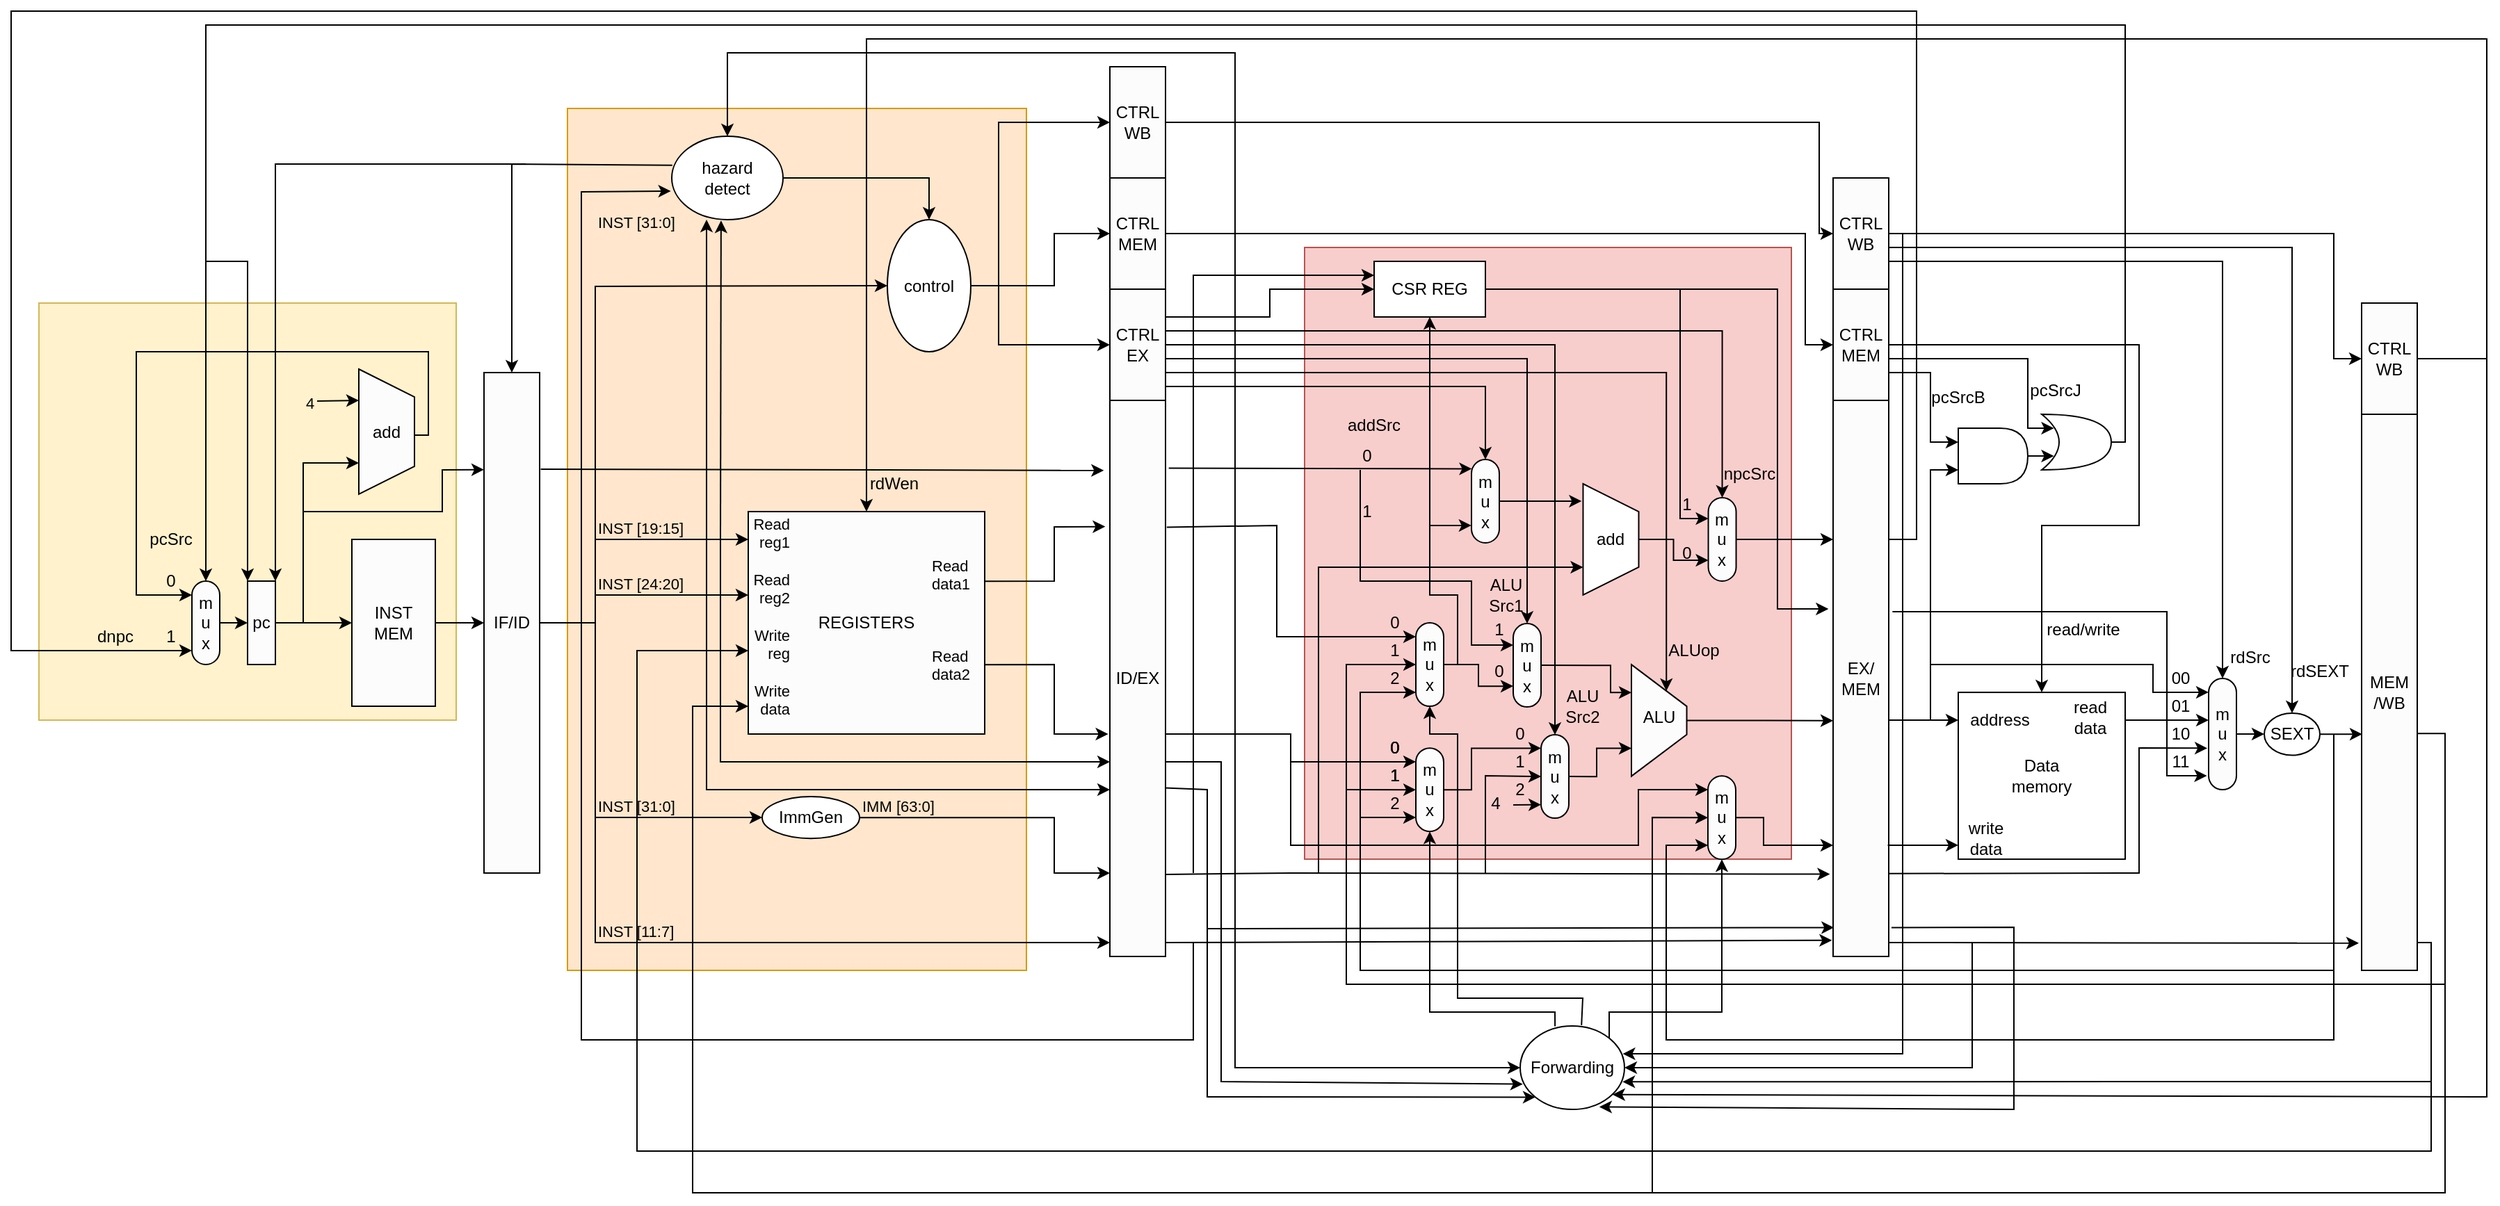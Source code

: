 <mxfile version="20.8.5" type="github">
  <diagram id="Gqjt-aGocySODWQNgcJ-" name="第 1 页">
    <mxGraphModel dx="2952" dy="824" grid="1" gridSize="10" guides="1" tooltips="1" connect="1" arrows="1" fold="1" page="1" pageScale="1" pageWidth="850" pageHeight="1100" math="0" shadow="0">
      <root>
        <mxCell id="0" />
        <mxCell id="1" parent="0" />
        <mxCell id="40hefYiHgV7QIJAYxkdW-301" value="" style="rounded=0;whiteSpace=wrap;html=1;fillColor=#f8cecc;strokeColor=#b85450;" parent="1" vertex="1">
          <mxGeometry x="800" y="310" width="350" height="440" as="geometry" />
        </mxCell>
        <mxCell id="40hefYiHgV7QIJAYxkdW-283" value="" style="rounded=0;whiteSpace=wrap;html=1;fillColor=#ffe6cc;strokeColor=#d79b00;" parent="1" vertex="1">
          <mxGeometry x="270" y="210" width="330" height="620" as="geometry" />
        </mxCell>
        <mxCell id="40hefYiHgV7QIJAYxkdW-13" value="" style="endArrow=classic;html=1;rounded=0;exitX=1.02;exitY=0.193;exitDx=0;exitDy=0;entryX=-0.109;entryY=0.126;entryDx=0;entryDy=0;entryPerimeter=0;exitPerimeter=0;jumpStyle=none;" parent="1" source="IhEL-Qv9K_QajIlyC7i--37" target="IhEL-Qv9K_QajIlyC7i--38" edge="1">
          <mxGeometry width="50" height="50" relative="1" as="geometry">
            <mxPoint x="940" y="620" as="sourcePoint" />
            <mxPoint x="990" y="570" as="targetPoint" />
          </mxGeometry>
        </mxCell>
        <mxCell id="40hefYiHgV7QIJAYxkdW-281" value="" style="rounded=0;whiteSpace=wrap;html=1;fillColor=#fff2cc;strokeColor=#d6b656;" parent="1" vertex="1">
          <mxGeometry x="-110" y="350" width="300" height="300" as="geometry" />
        </mxCell>
        <mxCell id="IhEL-Qv9K_QajIlyC7i--54" style="edgeStyle=none;rounded=0;jumpStyle=none;jumpSize=6;orthogonalLoop=1;jettySize=auto;html=1;exitX=1;exitY=0.5;exitDx=0;exitDy=0;fontColor=default;startArrow=none;startFill=0;sourcePerimeterSpacing=0;elbow=vertical;" parent="1" source="40hefYiHgV7QIJAYxkdW-65" target="IhEL-Qv9K_QajIlyC7i--27" edge="1">
          <mxGeometry relative="1" as="geometry">
            <mxPoint x="-190" y="580" as="sourcePoint" />
          </mxGeometry>
        </mxCell>
        <mxCell id="IhEL-Qv9K_QajIlyC7i--40" style="edgeStyle=none;rounded=0;jumpStyle=none;jumpSize=6;orthogonalLoop=1;jettySize=auto;html=1;exitX=1;exitY=0.5;exitDx=0;exitDy=0;entryX=0;entryY=0.5;entryDx=0;entryDy=0;fontColor=default;startArrow=none;startFill=0;sourcePerimeterSpacing=0;elbow=vertical;" parent="1" source="IhEL-Qv9K_QajIlyC7i--27" target="IhEL-Qv9K_QajIlyC7i--36" edge="1">
          <mxGeometry relative="1" as="geometry" />
        </mxCell>
        <mxCell id="IhEL-Qv9K_QajIlyC7i--27" value="pc" style="rounded=0;whiteSpace=wrap;html=1;labelBackgroundColor=none;fontColor=default;fillColor=#FCFCFC;" parent="1" vertex="1">
          <mxGeometry x="40" y="550" width="20" height="60" as="geometry" />
        </mxCell>
        <mxCell id="IhEL-Qv9K_QajIlyC7i--41" style="edgeStyle=none;rounded=0;jumpStyle=none;jumpSize=6;orthogonalLoop=1;jettySize=auto;html=1;exitX=1;exitY=0.5;exitDx=0;exitDy=0;entryX=0;entryY=0.5;entryDx=0;entryDy=0;fontColor=default;startArrow=none;startFill=0;sourcePerimeterSpacing=0;elbow=vertical;" parent="1" source="IhEL-Qv9K_QajIlyC7i--36" target="IhEL-Qv9K_QajIlyC7i--37" edge="1">
          <mxGeometry relative="1" as="geometry" />
        </mxCell>
        <mxCell id="IhEL-Qv9K_QajIlyC7i--36" value="INST MEM" style="rounded=0;whiteSpace=wrap;html=1;labelBackgroundColor=none;fontColor=default;fillColor=#FCFCFC;" parent="1" vertex="1">
          <mxGeometry x="115" y="520" width="60" height="120" as="geometry" />
        </mxCell>
        <mxCell id="IhEL-Qv9K_QajIlyC7i--37" value="IF/ID" style="rounded=0;whiteSpace=wrap;html=1;labelBackgroundColor=none;fontColor=default;fillColor=#FCFCFC;" parent="1" vertex="1">
          <mxGeometry x="210" y="400" width="40" height="360" as="geometry" />
        </mxCell>
        <mxCell id="IhEL-Qv9K_QajIlyC7i--38" value="ID/EX" style="rounded=0;whiteSpace=wrap;html=1;labelBackgroundColor=none;fontColor=default;fillColor=#FCFCFC;" parent="1" vertex="1">
          <mxGeometry x="660" y="420" width="40" height="400" as="geometry" />
        </mxCell>
        <mxCell id="IhEL-Qv9K_QajIlyC7i--42" value="" style="endArrow=classic;html=1;rounded=0;fontColor=default;sourcePerimeterSpacing=0;elbow=vertical;jumpStyle=none;jumpSize=6;entryX=0.75;entryY=1;entryDx=0;entryDy=0;" parent="1" target="IhEL-Qv9K_QajIlyC7i--52" edge="1">
          <mxGeometry width="50" height="50" relative="1" as="geometry">
            <mxPoint x="80" y="580" as="sourcePoint" />
            <mxPoint x="50" y="460" as="targetPoint" />
            <Array as="points">
              <mxPoint x="80" y="465" />
            </Array>
          </mxGeometry>
        </mxCell>
        <mxCell id="IhEL-Qv9K_QajIlyC7i--51" style="edgeStyle=none;rounded=0;jumpStyle=none;jumpSize=6;orthogonalLoop=1;jettySize=auto;html=1;fontColor=default;startArrow=none;startFill=0;sourcePerimeterSpacing=0;elbow=vertical;" parent="1" edge="1">
          <mxGeometry relative="1" as="geometry">
            <mxPoint y="560" as="targetPoint" />
            <mxPoint x="160" y="445" as="sourcePoint" />
            <Array as="points">
              <mxPoint x="170" y="445" />
              <mxPoint x="170" y="385" />
              <mxPoint x="-40" y="385" />
              <mxPoint x="-40" y="560" />
            </Array>
          </mxGeometry>
        </mxCell>
        <mxCell id="IhEL-Qv9K_QajIlyC7i--46" value="" style="endArrow=classic;html=1;rounded=0;fontColor=default;sourcePerimeterSpacing=0;elbow=vertical;jumpStyle=none;jumpSize=6;entryX=0.25;entryY=1;entryDx=0;entryDy=0;" parent="1" target="IhEL-Qv9K_QajIlyC7i--52" edge="1">
          <mxGeometry relative="1" as="geometry">
            <mxPoint x="90" y="420.5" as="sourcePoint" />
            <mxPoint x="120" y="412.5" as="targetPoint" />
          </mxGeometry>
        </mxCell>
        <mxCell id="IhEL-Qv9K_QajIlyC7i--48" value="4" style="edgeLabel;resizable=0;html=1;align=left;verticalAlign=bottom;labelBackgroundColor=none;sketch=0;fontColor=default;fillColor=#FCFCFC;" parent="IhEL-Qv9K_QajIlyC7i--46" connectable="0" vertex="1">
          <mxGeometry x="-1" relative="1" as="geometry">
            <mxPoint x="-10" y="10" as="offset" />
          </mxGeometry>
        </mxCell>
        <mxCell id="IhEL-Qv9K_QajIlyC7i--50" style="edgeStyle=none;rounded=0;jumpStyle=none;jumpSize=6;orthogonalLoop=1;jettySize=auto;html=1;exitX=0.5;exitY=0;exitDx=0;exitDy=0;fontColor=default;startArrow=none;startFill=0;sourcePerimeterSpacing=0;elbow=vertical;" parent="1" edge="1">
          <mxGeometry relative="1" as="geometry">
            <mxPoint x="147.5" y="437.5" as="sourcePoint" />
            <mxPoint x="147.5" y="437.5" as="targetPoint" />
          </mxGeometry>
        </mxCell>
        <mxCell id="IhEL-Qv9K_QajIlyC7i--52" value="" style="shape=trapezoid;perimeter=trapezoidPerimeter;whiteSpace=wrap;html=1;fixedSize=1;labelBackgroundColor=none;sketch=0;fontColor=default;fillColor=#FCFCFC;rotation=90;" parent="1" vertex="1">
          <mxGeometry x="95" y="422.5" width="90" height="40" as="geometry" />
        </mxCell>
        <mxCell id="IhEL-Qv9K_QajIlyC7i--56" value="REGISTERS" style="rounded=0;whiteSpace=wrap;html=1;labelBackgroundColor=none;sketch=0;fontColor=default;fillColor=#FCFCFC;" parent="1" vertex="1">
          <mxGeometry x="400" y="500" width="170" height="160" as="geometry" />
        </mxCell>
        <mxCell id="IhEL-Qv9K_QajIlyC7i--59" value="" style="endArrow=classic;html=1;rounded=0;fontColor=default;sourcePerimeterSpacing=0;elbow=vertical;jumpStyle=none;jumpSize=6;" parent="1" edge="1">
          <mxGeometry relative="1" as="geometry">
            <mxPoint x="290" y="520" as="sourcePoint" />
            <mxPoint x="400" y="520" as="targetPoint" />
          </mxGeometry>
        </mxCell>
        <mxCell id="IhEL-Qv9K_QajIlyC7i--61" value="INST [19:15]" style="edgeLabel;resizable=0;html=1;align=left;verticalAlign=bottom;labelBackgroundColor=none;sketch=0;fontColor=default;fillColor=#FCFCFC;" parent="IhEL-Qv9K_QajIlyC7i--59" connectable="0" vertex="1">
          <mxGeometry x="-1" relative="1" as="geometry" />
        </mxCell>
        <mxCell id="IhEL-Qv9K_QajIlyC7i--62" value="Read&lt;br&gt;reg1" style="edgeLabel;resizable=0;html=1;align=right;verticalAlign=bottom;labelBackgroundColor=none;sketch=0;fontColor=default;fillColor=#FCFCFC;" parent="IhEL-Qv9K_QajIlyC7i--59" connectable="0" vertex="1">
          <mxGeometry x="1" relative="1" as="geometry">
            <mxPoint x="30" y="10" as="offset" />
          </mxGeometry>
        </mxCell>
        <mxCell id="IhEL-Qv9K_QajIlyC7i--91" value="INST [31:0]" style="edgeLabel;resizable=0;html=1;align=left;verticalAlign=bottom;labelBackgroundColor=none;sketch=0;fontColor=default;fillColor=#FCFCFC;" parent="IhEL-Qv9K_QajIlyC7i--59" connectable="0" vertex="1">
          <mxGeometry x="-1" relative="1" as="geometry">
            <mxPoint y="-220" as="offset" />
          </mxGeometry>
        </mxCell>
        <mxCell id="40hefYiHgV7QIJAYxkdW-6" value="INST [31:0]" style="edgeLabel;resizable=0;html=1;align=left;verticalAlign=bottom;labelBackgroundColor=none;sketch=0;fontColor=default;fillColor=#FCFCFC;" parent="IhEL-Qv9K_QajIlyC7i--59" connectable="0" vertex="1">
          <mxGeometry x="-1" relative="1" as="geometry">
            <mxPoint y="200" as="offset" />
          </mxGeometry>
        </mxCell>
        <mxCell id="40hefYiHgV7QIJAYxkdW-8" value="IMM [63:0]" style="edgeLabel;resizable=0;html=1;align=left;verticalAlign=bottom;labelBackgroundColor=none;sketch=0;fontColor=default;fillColor=#FCFCFC;" parent="IhEL-Qv9K_QajIlyC7i--59" connectable="0" vertex="1">
          <mxGeometry x="-1" relative="1" as="geometry">
            <mxPoint x="190" y="200" as="offset" />
          </mxGeometry>
        </mxCell>
        <mxCell id="40hefYiHgV7QIJAYxkdW-70" value="INST [11:7]" style="edgeLabel;resizable=0;html=1;align=left;verticalAlign=bottom;labelBackgroundColor=none;sketch=0;fontColor=default;fillColor=#FCFCFC;" parent="IhEL-Qv9K_QajIlyC7i--59" connectable="0" vertex="1">
          <mxGeometry x="-1" relative="1" as="geometry">
            <mxPoint y="290" as="offset" />
          </mxGeometry>
        </mxCell>
        <mxCell id="IhEL-Qv9K_QajIlyC7i--63" value="" style="endArrow=classic;html=1;rounded=0;fontColor=default;sourcePerimeterSpacing=0;elbow=vertical;jumpStyle=none;jumpSize=6;" parent="1" edge="1">
          <mxGeometry relative="1" as="geometry">
            <mxPoint x="290" y="560" as="sourcePoint" />
            <mxPoint x="400" y="560" as="targetPoint" />
          </mxGeometry>
        </mxCell>
        <mxCell id="IhEL-Qv9K_QajIlyC7i--65" value="INST [24:20]" style="edgeLabel;resizable=0;html=1;align=left;verticalAlign=bottom;labelBackgroundColor=none;sketch=0;fontColor=default;fillColor=#FCFCFC;" parent="IhEL-Qv9K_QajIlyC7i--63" connectable="0" vertex="1">
          <mxGeometry x="-1" relative="1" as="geometry" />
        </mxCell>
        <mxCell id="IhEL-Qv9K_QajIlyC7i--66" value="Read&lt;br&gt;reg2" style="edgeLabel;resizable=0;html=1;align=right;verticalAlign=bottom;labelBackgroundColor=none;sketch=0;fontColor=default;fillColor=#FCFCFC;" parent="IhEL-Qv9K_QajIlyC7i--63" connectable="0" vertex="1">
          <mxGeometry x="1" relative="1" as="geometry">
            <mxPoint x="30" y="10" as="offset" />
          </mxGeometry>
        </mxCell>
        <mxCell id="40hefYiHgV7QIJAYxkdW-58" value="Write&lt;br&gt;data" style="edgeLabel;resizable=0;html=1;align=right;verticalAlign=bottom;labelBackgroundColor=none;sketch=0;fontColor=default;fillColor=#FCFCFC;" parent="IhEL-Qv9K_QajIlyC7i--63" connectable="0" vertex="1">
          <mxGeometry x="1" relative="1" as="geometry">
            <mxPoint x="30" y="90" as="offset" />
          </mxGeometry>
        </mxCell>
        <mxCell id="40hefYiHgV7QIJAYxkdW-59" value="Write&lt;br&gt;reg" style="edgeLabel;resizable=0;html=1;align=right;verticalAlign=bottom;labelBackgroundColor=none;sketch=0;fontColor=default;fillColor=#FCFCFC;" parent="IhEL-Qv9K_QajIlyC7i--63" connectable="0" vertex="1">
          <mxGeometry x="1" relative="1" as="geometry">
            <mxPoint x="30" y="50" as="offset" />
          </mxGeometry>
        </mxCell>
        <mxCell id="IhEL-Qv9K_QajIlyC7i--75" value="" style="endArrow=classic;html=1;rounded=0;fontColor=default;sourcePerimeterSpacing=0;elbow=vertical;jumpStyle=none;jumpSize=6;entryX=-0.083;entryY=0.227;entryDx=0;entryDy=0;exitX=1;exitY=0.313;exitDx=0;exitDy=0;exitPerimeter=0;entryPerimeter=0;" parent="1" target="IhEL-Qv9K_QajIlyC7i--38" edge="1" source="IhEL-Qv9K_QajIlyC7i--56">
          <mxGeometry relative="1" as="geometry">
            <mxPoint x="690" y="550" as="sourcePoint" />
            <mxPoint x="740" y="550" as="targetPoint" />
            <Array as="points">
              <mxPoint x="620" y="550" />
              <mxPoint x="620" y="511" />
            </Array>
          </mxGeometry>
        </mxCell>
        <mxCell id="IhEL-Qv9K_QajIlyC7i--77" value="Read&lt;br&gt;data1" style="edgeLabel;resizable=0;html=1;align=left;verticalAlign=bottom;labelBackgroundColor=none;sketch=0;fontColor=default;fillColor=#FCFCFC;" parent="IhEL-Qv9K_QajIlyC7i--75" connectable="0" vertex="1">
          <mxGeometry x="-1" relative="1" as="geometry">
            <mxPoint x="-40" y="10" as="offset" />
          </mxGeometry>
        </mxCell>
        <mxCell id="IhEL-Qv9K_QajIlyC7i--79" value="" style="endArrow=classic;html=1;rounded=0;fontColor=default;sourcePerimeterSpacing=0;elbow=vertical;jumpStyle=none;jumpSize=6;entryX=-0.03;entryY=0.6;entryDx=0;entryDy=0;entryPerimeter=0;exitX=1;exitY=0.688;exitDx=0;exitDy=0;exitPerimeter=0;" parent="1" target="IhEL-Qv9K_QajIlyC7i--38" edge="1" source="IhEL-Qv9K_QajIlyC7i--56">
          <mxGeometry relative="1" as="geometry">
            <mxPoint x="630" y="610" as="sourcePoint" />
            <mxPoint x="740" y="610" as="targetPoint" />
            <Array as="points">
              <mxPoint x="620" y="610" />
              <mxPoint x="620" y="660" />
            </Array>
          </mxGeometry>
        </mxCell>
        <mxCell id="IhEL-Qv9K_QajIlyC7i--81" value="Read&lt;br&gt;data2" style="edgeLabel;resizable=0;html=1;align=left;verticalAlign=bottom;labelBackgroundColor=none;sketch=0;fontColor=default;fillColor=#FCFCFC;" parent="IhEL-Qv9K_QajIlyC7i--79" connectable="0" vertex="1">
          <mxGeometry x="-1" relative="1" as="geometry">
            <mxPoint x="-40" y="15" as="offset" />
          </mxGeometry>
        </mxCell>
        <mxCell id="IhEL-Qv9K_QajIlyC7i--85" value="" style="endArrow=none;html=1;rounded=0;fontColor=default;sourcePerimeterSpacing=0;elbow=vertical;jumpStyle=none;jumpSize=6;exitX=1;exitY=0.5;exitDx=0;exitDy=0;" parent="1" source="IhEL-Qv9K_QajIlyC7i--37" edge="1">
          <mxGeometry width="50" height="50" relative="1" as="geometry">
            <mxPoint x="460" y="580" as="sourcePoint" />
            <mxPoint x="290" y="580" as="targetPoint" />
          </mxGeometry>
        </mxCell>
        <mxCell id="IhEL-Qv9K_QajIlyC7i--86" value="" style="endArrow=classic;html=1;rounded=0;fontColor=default;sourcePerimeterSpacing=0;elbow=vertical;jumpStyle=none;jumpSize=6;entryX=0;entryY=0.5;entryDx=0;entryDy=0;" parent="1" target="40hefYiHgV7QIJAYxkdW-4" edge="1">
          <mxGeometry width="50" height="50" relative="1" as="geometry">
            <mxPoint x="290" y="580" as="sourcePoint" />
            <mxPoint x="500" y="380" as="targetPoint" />
            <Array as="points">
              <mxPoint x="290" y="338" />
            </Array>
          </mxGeometry>
        </mxCell>
        <mxCell id="IhEL-Qv9K_QajIlyC7i--87" value="" style="endArrow=classic;html=1;rounded=0;fontColor=default;sourcePerimeterSpacing=0;elbow=vertical;jumpStyle=none;jumpSize=6;" parent="1" edge="1">
          <mxGeometry width="50" height="50" relative="1" as="geometry">
            <mxPoint x="290" y="580" as="sourcePoint" />
            <mxPoint x="410" y="720" as="targetPoint" />
            <Array as="points">
              <mxPoint x="290" y="720" />
            </Array>
          </mxGeometry>
        </mxCell>
        <mxCell id="40hefYiHgV7QIJAYxkdW-75" style="edgeStyle=orthogonalEdgeStyle;rounded=0;orthogonalLoop=1;jettySize=auto;html=1;exitX=1;exitY=0.5;exitDx=0;exitDy=0;entryX=0;entryY=0.5;entryDx=0;entryDy=0;" parent="1" source="IhEL-Qv9K_QajIlyC7i--92" target="40hefYiHgV7QIJAYxkdW-71" edge="1">
          <mxGeometry relative="1" as="geometry">
            <Array as="points">
              <mxPoint x="1160" y="300" />
              <mxPoint x="1160" y="380" />
            </Array>
          </mxGeometry>
        </mxCell>
        <mxCell id="IhEL-Qv9K_QajIlyC7i--92" value="CTRL&lt;br&gt;MEM" style="rounded=0;whiteSpace=wrap;html=1;labelBackgroundColor=none;sketch=0;fontColor=default;fillColor=#FCFCFC;" parent="1" vertex="1">
          <mxGeometry x="660" y="260" width="40" height="80" as="geometry" />
        </mxCell>
        <mxCell id="40hefYiHgV7QIJAYxkdW-74" style="edgeStyle=orthogonalEdgeStyle;rounded=0;orthogonalLoop=1;jettySize=auto;html=1;exitX=1;exitY=0.5;exitDx=0;exitDy=0;entryX=0;entryY=0.5;entryDx=0;entryDy=0;" parent="1" source="IhEL-Qv9K_QajIlyC7i--93" target="40hefYiHgV7QIJAYxkdW-72" edge="1">
          <mxGeometry relative="1" as="geometry">
            <Array as="points">
              <mxPoint x="1170" y="220" />
              <mxPoint x="1170" y="300" />
            </Array>
          </mxGeometry>
        </mxCell>
        <mxCell id="IhEL-Qv9K_QajIlyC7i--93" value="CTRL&lt;br&gt;WB" style="rounded=0;whiteSpace=wrap;html=1;labelBackgroundColor=none;sketch=0;fontColor=default;fillColor=#FCFCFC;" parent="1" vertex="1">
          <mxGeometry x="660" y="180" width="40" height="80" as="geometry" />
        </mxCell>
        <mxCell id="40hefYiHgV7QIJAYxkdW-96" style="edgeStyle=orthogonalEdgeStyle;rounded=0;orthogonalLoop=1;jettySize=auto;html=1;exitX=1;exitY=0.25;exitDx=0;exitDy=0;entryX=0.5;entryY=0;entryDx=0;entryDy=0;" parent="1" source="IhEL-Qv9K_QajIlyC7i--94" target="40hefYiHgV7QIJAYxkdW-47" edge="1">
          <mxGeometry relative="1" as="geometry">
            <Array as="points">
              <mxPoint x="700" y="410" />
              <mxPoint x="930" y="410" />
            </Array>
          </mxGeometry>
        </mxCell>
        <mxCell id="40hefYiHgV7QIJAYxkdW-97" style="edgeStyle=orthogonalEdgeStyle;rounded=0;orthogonalLoop=1;jettySize=auto;html=1;exitX=1;exitY=0.5;exitDx=0;exitDy=0;entryX=0.5;entryY=0;entryDx=0;entryDy=0;" parent="1" source="IhEL-Qv9K_QajIlyC7i--94" target="OQWN7JxPHkOawuQ5Crrb-37" edge="1">
          <mxGeometry relative="1" as="geometry">
            <Array as="points">
              <mxPoint x="980" y="380" />
            </Array>
          </mxGeometry>
        </mxCell>
        <mxCell id="40hefYiHgV7QIJAYxkdW-98" style="edgeStyle=orthogonalEdgeStyle;rounded=0;orthogonalLoop=1;jettySize=auto;html=1;exitX=1;exitY=0.75;exitDx=0;exitDy=0;entryX=0;entryY=0.25;entryDx=0;entryDy=0;" parent="1" source="IhEL-Qv9K_QajIlyC7i--94" target="40hefYiHgV7QIJAYxkdW-11" edge="1">
          <mxGeometry relative="1" as="geometry">
            <Array as="points">
              <mxPoint x="1060" y="400" />
            </Array>
            <mxPoint x="1050" y="610" as="targetPoint" />
          </mxGeometry>
        </mxCell>
        <mxCell id="40hefYiHgV7QIJAYxkdW-230" style="edgeStyle=orthogonalEdgeStyle;rounded=0;orthogonalLoop=1;jettySize=auto;html=1;exitX=1;exitY=0.25;exitDx=0;exitDy=0;entryX=0.5;entryY=0;entryDx=0;entryDy=0;startArrow=none;startFill=0;" parent="1" source="IhEL-Qv9K_QajIlyC7i--94" target="OQWN7JxPHkOawuQ5Crrb-36" edge="1">
          <mxGeometry relative="1" as="geometry">
            <Array as="points">
              <mxPoint x="700" y="390" />
              <mxPoint x="960" y="390" />
            </Array>
          </mxGeometry>
        </mxCell>
        <mxCell id="OQWN7JxPHkOawuQ5Crrb-25" style="edgeStyle=orthogonalEdgeStyle;rounded=0;orthogonalLoop=1;jettySize=auto;html=1;exitX=1;exitY=0.25;exitDx=0;exitDy=0;entryX=0.5;entryY=0;entryDx=0;entryDy=0;" edge="1" parent="1" source="IhEL-Qv9K_QajIlyC7i--94" target="OQWN7JxPHkOawuQ5Crrb-19">
          <mxGeometry relative="1" as="geometry">
            <Array as="points">
              <mxPoint x="700" y="370" />
              <mxPoint x="1100" y="370" />
            </Array>
          </mxGeometry>
        </mxCell>
        <mxCell id="OQWN7JxPHkOawuQ5Crrb-114" style="edgeStyle=orthogonalEdgeStyle;rounded=0;orthogonalLoop=1;jettySize=auto;html=1;exitX=1;exitY=0.25;exitDx=0;exitDy=0;entryX=0;entryY=0.5;entryDx=0;entryDy=0;" edge="1" parent="1" source="IhEL-Qv9K_QajIlyC7i--94" target="OQWN7JxPHkOawuQ5Crrb-113">
          <mxGeometry relative="1" as="geometry" />
        </mxCell>
        <mxCell id="IhEL-Qv9K_QajIlyC7i--94" value="CTRL&lt;br&gt;EX" style="rounded=0;whiteSpace=wrap;html=1;labelBackgroundColor=none;sketch=0;fontColor=default;fillColor=#FCFCFC;" parent="1" vertex="1">
          <mxGeometry x="660" y="340" width="40" height="80" as="geometry" />
        </mxCell>
        <mxCell id="40hefYiHgV7QIJAYxkdW-1" value="add" style="text;strokeColor=none;align=center;fillColor=none;html=1;verticalAlign=middle;whiteSpace=wrap;rounded=0;" parent="1" vertex="1">
          <mxGeometry x="110" y="427.5" width="60" height="30" as="geometry" />
        </mxCell>
        <mxCell id="40hefYiHgV7QIJAYxkdW-2" value="" style="endArrow=classic;html=1;rounded=0;entryX=0;entryY=0.194;entryDx=0;entryDy=0;entryPerimeter=0;" parent="1" target="IhEL-Qv9K_QajIlyC7i--37" edge="1">
          <mxGeometry width="50" height="50" relative="1" as="geometry">
            <mxPoint x="80" y="500" as="sourcePoint" />
            <mxPoint x="190" y="460" as="targetPoint" />
            <Array as="points">
              <mxPoint x="180" y="500" />
              <mxPoint x="180" y="470" />
            </Array>
          </mxGeometry>
        </mxCell>
        <mxCell id="40hefYiHgV7QIJAYxkdW-81" style="edgeStyle=orthogonalEdgeStyle;rounded=0;orthogonalLoop=1;jettySize=auto;html=1;exitX=1;exitY=0.5;exitDx=0;exitDy=0;entryX=0;entryY=0.5;entryDx=0;entryDy=0;" parent="1" source="40hefYiHgV7QIJAYxkdW-4" target="IhEL-Qv9K_QajIlyC7i--92" edge="1">
          <mxGeometry relative="1" as="geometry">
            <Array as="points">
              <mxPoint x="620" y="337" />
              <mxPoint x="620" y="300" />
            </Array>
          </mxGeometry>
        </mxCell>
        <mxCell id="OQWN7JxPHkOawuQ5Crrb-59" style="edgeStyle=orthogonalEdgeStyle;rounded=0;orthogonalLoop=1;jettySize=auto;html=1;exitX=1;exitY=0.5;exitDx=0;exitDy=0;entryX=0;entryY=0.5;entryDx=0;entryDy=0;" edge="1" parent="1" source="40hefYiHgV7QIJAYxkdW-4" target="IhEL-Qv9K_QajIlyC7i--93">
          <mxGeometry relative="1" as="geometry">
            <Array as="points">
              <mxPoint x="580" y="337" />
              <mxPoint x="580" y="220" />
            </Array>
          </mxGeometry>
        </mxCell>
        <mxCell id="OQWN7JxPHkOawuQ5Crrb-60" style="edgeStyle=orthogonalEdgeStyle;rounded=0;orthogonalLoop=1;jettySize=auto;html=1;exitX=1;exitY=0.5;exitDx=0;exitDy=0;entryX=0;entryY=0.5;entryDx=0;entryDy=0;" edge="1" parent="1" source="40hefYiHgV7QIJAYxkdW-4" target="IhEL-Qv9K_QajIlyC7i--94">
          <mxGeometry relative="1" as="geometry">
            <Array as="points">
              <mxPoint x="580" y="337" />
              <mxPoint x="580" y="380" />
            </Array>
          </mxGeometry>
        </mxCell>
        <mxCell id="40hefYiHgV7QIJAYxkdW-4" value="control" style="ellipse;whiteSpace=wrap;html=1;" parent="1" vertex="1">
          <mxGeometry x="500" y="290" width="60" height="95" as="geometry" />
        </mxCell>
        <mxCell id="40hefYiHgV7QIJAYxkdW-78" style="edgeStyle=orthogonalEdgeStyle;rounded=0;orthogonalLoop=1;jettySize=auto;html=1;exitX=1;exitY=0.5;exitDx=0;exitDy=0;" parent="1" source="40hefYiHgV7QIJAYxkdW-5" edge="1">
          <mxGeometry relative="1" as="geometry">
            <mxPoint x="660" y="760" as="targetPoint" />
            <Array as="points">
              <mxPoint x="620" y="720" />
              <mxPoint x="620" y="760" />
            </Array>
          </mxGeometry>
        </mxCell>
        <mxCell id="40hefYiHgV7QIJAYxkdW-5" value="ImmGen" style="ellipse;whiteSpace=wrap;html=1;" parent="1" vertex="1">
          <mxGeometry x="410" y="705.06" width="70" height="30.04" as="geometry" />
        </mxCell>
        <mxCell id="40hefYiHgV7QIJAYxkdW-14" value="" style="endArrow=classic;html=1;rounded=0;entryX=0.012;entryY=0.112;entryDx=0;entryDy=0;entryPerimeter=0;exitX=1.059;exitY=0.122;exitDx=0;exitDy=0;exitPerimeter=0;" parent="1" target="40hefYiHgV7QIJAYxkdW-47" edge="1" source="IhEL-Qv9K_QajIlyC7i--38">
          <mxGeometry width="50" height="50" relative="1" as="geometry">
            <mxPoint x="780" y="470" as="sourcePoint" />
            <mxPoint x="840" y="470" as="targetPoint" />
            <Array as="points" />
          </mxGeometry>
        </mxCell>
        <mxCell id="40hefYiHgV7QIJAYxkdW-23" style="edgeStyle=orthogonalEdgeStyle;rounded=0;orthogonalLoop=1;jettySize=auto;html=1;exitX=1;exitY=0.5;exitDx=0;exitDy=0;entryX=0.156;entryY=1.026;entryDx=0;entryDy=0;entryPerimeter=0;" parent="1" source="40hefYiHgV7QIJAYxkdW-47" target="40hefYiHgV7QIJAYxkdW-66" edge="1">
          <mxGeometry relative="1" as="geometry">
            <mxPoint x="890" y="530" as="targetPoint" />
            <mxPoint x="860" y="457.5" as="sourcePoint" />
          </mxGeometry>
        </mxCell>
        <mxCell id="40hefYiHgV7QIJAYxkdW-17" value="" style="endArrow=classic;html=1;rounded=0;fontColor=default;sourcePerimeterSpacing=0;elbow=vertical;jumpStyle=none;jumpSize=6;exitX=1.023;exitY=0.228;exitDx=0;exitDy=0;exitPerimeter=0;" parent="1" source="IhEL-Qv9K_QajIlyC7i--38" edge="1">
          <mxGeometry relative="1" as="geometry">
            <mxPoint x="790" y="550" as="sourcePoint" />
            <mxPoint x="880" y="590" as="targetPoint" />
            <Array as="points">
              <mxPoint x="780" y="510" />
              <mxPoint x="780" y="590" />
            </Array>
          </mxGeometry>
        </mxCell>
        <mxCell id="40hefYiHgV7QIJAYxkdW-25" value="" style="endArrow=classic;html=1;rounded=0;entryX=0;entryY=0.165;entryDx=0;entryDy=0;entryPerimeter=0;exitX=1.003;exitY=0.6;exitDx=0;exitDy=0;exitPerimeter=0;" parent="1" target="40hefYiHgV7QIJAYxkdW-48" edge="1" source="IhEL-Qv9K_QajIlyC7i--38">
          <mxGeometry width="50" height="50" relative="1" as="geometry">
            <mxPoint x="780" y="680" as="sourcePoint" />
            <mxPoint x="830" y="650" as="targetPoint" />
            <Array as="points">
              <mxPoint x="790" y="660" />
              <mxPoint x="790" y="680" />
            </Array>
          </mxGeometry>
        </mxCell>
        <mxCell id="40hefYiHgV7QIJAYxkdW-26" value="" style="endArrow=classic;html=1;rounded=0;entryX=0;entryY=0.5;entryDx=0;entryDy=0;" parent="1" target="40hefYiHgV7QIJAYxkdW-48" edge="1">
          <mxGeometry width="50" height="50" relative="1" as="geometry">
            <mxPoint x="830" y="700" as="sourcePoint" />
            <mxPoint x="880" y="650" as="targetPoint" />
            <Array as="points" />
          </mxGeometry>
        </mxCell>
        <mxCell id="40hefYiHgV7QIJAYxkdW-30" value="EX/&lt;br&gt;MEM" style="rounded=0;whiteSpace=wrap;html=1;labelBackgroundColor=none;fontColor=default;fillColor=#FCFCFC;" parent="1" vertex="1">
          <mxGeometry x="1180" y="420" width="40" height="400" as="geometry" />
        </mxCell>
        <mxCell id="40hefYiHgV7QIJAYxkdW-35" value="" style="endArrow=classic;html=1;rounded=0;exitX=1;exitY=0.722;exitDx=0;exitDy=0;exitPerimeter=0;" parent="1" edge="1">
          <mxGeometry width="50" height="50" relative="1" as="geometry">
            <mxPoint x="1220" y="649.96" as="sourcePoint" />
            <mxPoint x="1270" y="650.04" as="targetPoint" />
          </mxGeometry>
        </mxCell>
        <mxCell id="40hefYiHgV7QIJAYxkdW-39" value="" style="endArrow=classic;html=1;rounded=0;exitX=0.982;exitY=0.8;exitDx=0;exitDy=0;exitPerimeter=0;entryX=0.167;entryY=0.665;entryDx=0;entryDy=0;entryPerimeter=0;" parent="1" source="40hefYiHgV7QIJAYxkdW-30" target="40hefYiHgV7QIJAYxkdW-40" edge="1">
          <mxGeometry width="50" height="50" relative="1" as="geometry">
            <mxPoint x="1220" y="729.88" as="sourcePoint" />
            <mxPoint x="1270" y="730.04" as="targetPoint" />
          </mxGeometry>
        </mxCell>
        <mxCell id="40hefYiHgV7QIJAYxkdW-43" value="" style="endArrow=classic;html=1;rounded=0;entryX=0;entryY=0.375;entryDx=0;entryDy=0;entryPerimeter=0;" parent="1" edge="1" target="40hefYiHgV7QIJAYxkdW-46">
          <mxGeometry width="50" height="50" relative="1" as="geometry">
            <mxPoint x="1390" y="650.04" as="sourcePoint" />
            <mxPoint x="1430" y="649.96" as="targetPoint" />
          </mxGeometry>
        </mxCell>
        <mxCell id="40hefYiHgV7QIJAYxkdW-44" value="" style="endArrow=classic;html=1;rounded=0;entryX=0;entryY=0.124;entryDx=0;entryDy=0;entryPerimeter=0;" parent="1" edge="1" target="40hefYiHgV7QIJAYxkdW-46">
          <mxGeometry width="50" height="50" relative="1" as="geometry">
            <mxPoint x="1250" y="650" as="sourcePoint" />
            <mxPoint x="1440" y="610" as="targetPoint" />
            <Array as="points">
              <mxPoint x="1250" y="610" />
              <mxPoint x="1410" y="610" />
              <mxPoint x="1410" y="630" />
            </Array>
          </mxGeometry>
        </mxCell>
        <mxCell id="40hefYiHgV7QIJAYxkdW-53" style="edgeStyle=orthogonalEdgeStyle;rounded=0;orthogonalLoop=1;jettySize=auto;html=1;exitX=0.993;exitY=0.574;exitDx=0;exitDy=0;exitPerimeter=0;" parent="1" source="OQWN7JxPHkOawuQ5Crrb-62" edge="1">
          <mxGeometry relative="1" as="geometry">
            <mxPoint x="400" y="640" as="targetPoint" />
            <Array as="points">
              <mxPoint x="1620" y="660" />
              <mxPoint x="1620" y="990" />
              <mxPoint x="360" y="990" />
              <mxPoint x="360" y="640" />
            </Array>
          </mxGeometry>
        </mxCell>
        <mxCell id="40hefYiHgV7QIJAYxkdW-251" style="edgeStyle=orthogonalEdgeStyle;rounded=0;orthogonalLoop=1;jettySize=auto;html=1;exitX=1;exitY=0.5;exitDx=0;exitDy=0;entryX=0;entryY=0.5;entryDx=0;entryDy=0;startArrow=none;startFill=0;" parent="1" source="40hefYiHgV7QIJAYxkdW-46" target="40hefYiHgV7QIJAYxkdW-250" edge="1">
          <mxGeometry relative="1" as="geometry" />
        </mxCell>
        <mxCell id="40hefYiHgV7QIJAYxkdW-46" value="m&lt;br&gt;u&lt;br&gt;x" style="rounded=1;whiteSpace=wrap;html=1;labelBackgroundColor=none;fontColor=default;fillColor=#FCFCFC;arcSize=50;rotation=0;verticalAlign=middle;" parent="1" vertex="1">
          <mxGeometry x="1450" y="620.04" width="20" height="80" as="geometry" />
        </mxCell>
        <mxCell id="40hefYiHgV7QIJAYxkdW-47" value="m&lt;br&gt;u&lt;br&gt;x" style="rounded=1;whiteSpace=wrap;html=1;labelBackgroundColor=none;fontColor=default;fillColor=#FCFCFC;arcSize=50;rotation=0;verticalAlign=middle;" parent="1" vertex="1">
          <mxGeometry x="920" y="462.5" width="20" height="60" as="geometry" />
        </mxCell>
        <mxCell id="OQWN7JxPHkOawuQ5Crrb-105" style="edgeStyle=orthogonalEdgeStyle;rounded=0;orthogonalLoop=1;jettySize=auto;html=1;exitX=1;exitY=0.5;exitDx=0;exitDy=0;entryX=0.002;entryY=0.161;entryDx=0;entryDy=0;entryPerimeter=0;" edge="1" parent="1" source="40hefYiHgV7QIJAYxkdW-48" target="OQWN7JxPHkOawuQ5Crrb-37">
          <mxGeometry relative="1" as="geometry">
            <Array as="points">
              <mxPoint x="920" y="700" />
              <mxPoint x="920" y="670" />
            </Array>
          </mxGeometry>
        </mxCell>
        <mxCell id="40hefYiHgV7QIJAYxkdW-48" value="m&lt;br&gt;u&lt;br&gt;x" style="rounded=1;whiteSpace=wrap;html=1;labelBackgroundColor=none;fontColor=default;fillColor=#FCFCFC;arcSize=50;rotation=0;verticalAlign=middle;" parent="1" vertex="1">
          <mxGeometry x="880" y="670.08" width="20" height="60" as="geometry" />
        </mxCell>
        <mxCell id="40hefYiHgV7QIJAYxkdW-54" value="" style="endArrow=classic;html=1;rounded=0;" parent="1" edge="1">
          <mxGeometry width="50" height="50" relative="1" as="geometry">
            <mxPoint x="290" y="720" as="sourcePoint" />
            <mxPoint x="660" y="810" as="targetPoint" />
            <Array as="points">
              <mxPoint x="290" y="810" />
            </Array>
          </mxGeometry>
        </mxCell>
        <mxCell id="40hefYiHgV7QIJAYxkdW-55" value="" style="endArrow=classic;html=1;rounded=0;exitX=1;exitY=0.975;exitDx=0;exitDy=0;exitPerimeter=0;entryX=-0.021;entryY=0.971;entryDx=0;entryDy=0;entryPerimeter=0;" parent="1" source="IhEL-Qv9K_QajIlyC7i--38" edge="1" target="40hefYiHgV7QIJAYxkdW-30">
          <mxGeometry width="50" height="50" relative="1" as="geometry">
            <mxPoint x="790" y="770" as="sourcePoint" />
            <mxPoint x="1180" y="770" as="targetPoint" />
          </mxGeometry>
        </mxCell>
        <mxCell id="40hefYiHgV7QIJAYxkdW-56" value="" style="endArrow=classic;html=1;rounded=0;exitX=1.002;exitY=0.975;exitDx=0;exitDy=0;exitPerimeter=0;entryX=-0.05;entryY=0.951;entryDx=0;entryDy=0;entryPerimeter=0;" parent="1" source="40hefYiHgV7QIJAYxkdW-30" edge="1" target="OQWN7JxPHkOawuQ5Crrb-62">
          <mxGeometry width="50" height="50" relative="1" as="geometry">
            <mxPoint x="1220" y="810" as="sourcePoint" />
            <mxPoint x="1430" y="810" as="targetPoint" />
          </mxGeometry>
        </mxCell>
        <mxCell id="40hefYiHgV7QIJAYxkdW-57" value="" style="group" parent="1" vertex="1" connectable="0">
          <mxGeometry x="1260" y="630.04" width="130" height="120" as="geometry" />
        </mxCell>
        <mxCell id="40hefYiHgV7QIJAYxkdW-33" value="Data&lt;br&gt;memory" style="rounded=0;whiteSpace=wrap;html=1;" parent="40hefYiHgV7QIJAYxkdW-57" vertex="1">
          <mxGeometry x="10" width="120" height="120" as="geometry" />
        </mxCell>
        <mxCell id="40hefYiHgV7QIJAYxkdW-37" value="address" style="text;strokeColor=none;align=center;fillColor=none;html=1;verticalAlign=middle;whiteSpace=wrap;rounded=0;" parent="40hefYiHgV7QIJAYxkdW-57" vertex="1">
          <mxGeometry x="10" y="5.04" width="60" height="30" as="geometry" />
        </mxCell>
        <mxCell id="40hefYiHgV7QIJAYxkdW-40" value="write&lt;br&gt;data" style="text;strokeColor=none;align=center;fillColor=none;html=1;verticalAlign=middle;whiteSpace=wrap;rounded=0;" parent="40hefYiHgV7QIJAYxkdW-57" vertex="1">
          <mxGeometry y="90" width="60" height="30" as="geometry" />
        </mxCell>
        <mxCell id="40hefYiHgV7QIJAYxkdW-42" value="read&lt;br&gt;data" style="text;strokeColor=none;align=center;fillColor=none;html=1;verticalAlign=middle;whiteSpace=wrap;rounded=0;" parent="40hefYiHgV7QIJAYxkdW-57" vertex="1">
          <mxGeometry x="80" y="5.04" width="50" height="24.96" as="geometry" />
        </mxCell>
        <mxCell id="40hefYiHgV7QIJAYxkdW-60" value="" style="endArrow=classic;html=1;rounded=0;exitX=0.994;exitY=0.95;exitDx=0;exitDy=0;exitPerimeter=0;" parent="1" source="OQWN7JxPHkOawuQ5Crrb-62" edge="1">
          <mxGeometry width="50" height="50" relative="1" as="geometry">
            <mxPoint x="1471.32" y="808.8" as="sourcePoint" />
            <mxPoint x="400" y="600" as="targetPoint" />
            <Array as="points">
              <mxPoint x="1610" y="810" />
              <mxPoint x="1610" y="960" />
              <mxPoint x="320" y="960" />
              <mxPoint x="320" y="600" />
            </Array>
          </mxGeometry>
        </mxCell>
        <mxCell id="40hefYiHgV7QIJAYxkdW-64" value="" style="endArrow=classic;html=1;rounded=0;entryX=0;entryY=0.833;entryDx=0;entryDy=0;entryPerimeter=0;" parent="1" target="40hefYiHgV7QIJAYxkdW-65" edge="1">
          <mxGeometry width="50" height="50" relative="1" as="geometry">
            <mxPoint x="1220" y="520" as="sourcePoint" />
            <mxPoint x="-90" y="600" as="targetPoint" />
            <Array as="points">
              <mxPoint x="1240" y="520" />
              <mxPoint x="1240" y="140" />
              <mxPoint x="-130" y="140" />
              <mxPoint x="-130" y="600" />
            </Array>
          </mxGeometry>
        </mxCell>
        <mxCell id="40hefYiHgV7QIJAYxkdW-65" value="m&lt;br&gt;u&lt;br&gt;x" style="rounded=1;whiteSpace=wrap;html=1;labelBackgroundColor=none;fontColor=default;fillColor=#FCFCFC;arcSize=50;rotation=0;verticalAlign=middle;" parent="1" vertex="1">
          <mxGeometry y="550" width="20" height="60" as="geometry" />
        </mxCell>
        <mxCell id="40hefYiHgV7QIJAYxkdW-90" style="edgeStyle=orthogonalEdgeStyle;rounded=0;orthogonalLoop=1;jettySize=auto;html=1;exitX=1;exitY=0.75;exitDx=0;exitDy=0;entryX=0;entryY=0.25;entryDx=0;entryDy=0;" parent="1" source="40hefYiHgV7QIJAYxkdW-71" target="40hefYiHgV7QIJAYxkdW-88" edge="1">
          <mxGeometry relative="1" as="geometry">
            <Array as="points">
              <mxPoint x="1250" y="400" />
              <mxPoint x="1250" y="450" />
            </Array>
          </mxGeometry>
        </mxCell>
        <mxCell id="40hefYiHgV7QIJAYxkdW-93" style="edgeStyle=orthogonalEdgeStyle;rounded=0;orthogonalLoop=1;jettySize=auto;html=1;entryX=0.5;entryY=0;entryDx=0;entryDy=0;exitX=1;exitY=0.5;exitDx=0;exitDy=0;" parent="1" source="40hefYiHgV7QIJAYxkdW-71" target="40hefYiHgV7QIJAYxkdW-33" edge="1">
          <mxGeometry relative="1" as="geometry">
            <mxPoint x="1230" y="390" as="sourcePoint" />
            <Array as="points">
              <mxPoint x="1400" y="380" />
              <mxPoint x="1400" y="510" />
              <mxPoint x="1330" y="510" />
            </Array>
          </mxGeometry>
        </mxCell>
        <mxCell id="40hefYiHgV7QIJAYxkdW-243" style="edgeStyle=orthogonalEdgeStyle;rounded=0;orthogonalLoop=1;jettySize=auto;html=1;exitX=1;exitY=0.5;exitDx=0;exitDy=0;startArrow=none;startFill=0;entryX=0.175;entryY=0.25;entryDx=0;entryDy=0;entryPerimeter=0;" parent="1" source="40hefYiHgV7QIJAYxkdW-71" target="40hefYiHgV7QIJAYxkdW-241" edge="1">
          <mxGeometry relative="1" as="geometry">
            <mxPoint x="1330" y="420" as="targetPoint" />
            <Array as="points">
              <mxPoint x="1220" y="390" />
              <mxPoint x="1320" y="390" />
              <mxPoint x="1320" y="440" />
            </Array>
          </mxGeometry>
        </mxCell>
        <mxCell id="OQWN7JxPHkOawuQ5Crrb-70" style="edgeStyle=orthogonalEdgeStyle;rounded=0;orthogonalLoop=1;jettySize=auto;html=1;exitX=1;exitY=0.25;exitDx=0;exitDy=0;" edge="1" parent="1" source="40hefYiHgV7QIJAYxkdW-71">
          <mxGeometry relative="1" as="geometry">
            <mxPoint x="1460" y="620.0" as="targetPoint" />
            <Array as="points">
              <mxPoint x="1220" y="320" />
              <mxPoint x="1460" y="320" />
            </Array>
          </mxGeometry>
        </mxCell>
        <mxCell id="OQWN7JxPHkOawuQ5Crrb-71" style="edgeStyle=orthogonalEdgeStyle;rounded=0;orthogonalLoop=1;jettySize=auto;html=1;exitX=1;exitY=0.25;exitDx=0;exitDy=0;entryX=0.5;entryY=0;entryDx=0;entryDy=0;" edge="1" parent="1" source="40hefYiHgV7QIJAYxkdW-71" target="40hefYiHgV7QIJAYxkdW-250">
          <mxGeometry relative="1" as="geometry">
            <Array as="points">
              <mxPoint x="1220" y="310" />
              <mxPoint x="1510" y="310" />
            </Array>
          </mxGeometry>
        </mxCell>
        <mxCell id="40hefYiHgV7QIJAYxkdW-71" value="CTRL&lt;br&gt;MEM" style="rounded=0;whiteSpace=wrap;html=1;labelBackgroundColor=none;sketch=0;fontColor=default;fillColor=#FCFCFC;" parent="1" vertex="1">
          <mxGeometry x="1180" y="340" width="40" height="80" as="geometry" />
        </mxCell>
        <mxCell id="OQWN7JxPHkOawuQ5Crrb-73" style="edgeStyle=orthogonalEdgeStyle;rounded=0;orthogonalLoop=1;jettySize=auto;html=1;exitX=1;exitY=0.5;exitDx=0;exitDy=0;entryX=0;entryY=0.5;entryDx=0;entryDy=0;" edge="1" parent="1" source="40hefYiHgV7QIJAYxkdW-72" target="OQWN7JxPHkOawuQ5Crrb-63">
          <mxGeometry relative="1" as="geometry">
            <Array as="points">
              <mxPoint x="1540" y="300" />
              <mxPoint x="1540" y="390" />
            </Array>
          </mxGeometry>
        </mxCell>
        <mxCell id="40hefYiHgV7QIJAYxkdW-72" value="CTRL&lt;br&gt;WB" style="rounded=0;whiteSpace=wrap;html=1;labelBackgroundColor=none;sketch=0;fontColor=default;fillColor=#FCFCFC;" parent="1" vertex="1">
          <mxGeometry x="1180" y="260" width="40" height="80" as="geometry" />
        </mxCell>
        <mxCell id="40hefYiHgV7QIJAYxkdW-95" style="edgeStyle=orthogonalEdgeStyle;rounded=0;orthogonalLoop=1;jettySize=auto;html=1;entryX=0.5;entryY=0;entryDx=0;entryDy=0;" parent="1" target="IhEL-Qv9K_QajIlyC7i--56" edge="1">
          <mxGeometry relative="1" as="geometry">
            <Array as="points">
              <mxPoint x="1650" y="390" />
              <mxPoint x="1650" y="160" />
              <mxPoint x="485" y="160" />
            </Array>
            <mxPoint x="1640" y="390" as="sourcePoint" />
          </mxGeometry>
        </mxCell>
        <mxCell id="40hefYiHgV7QIJAYxkdW-84" value="" style="endArrow=classic;html=1;rounded=0;entryX=0;entryY=0.75;entryDx=0;entryDy=0;" parent="1" target="40hefYiHgV7QIJAYxkdW-88" edge="1">
          <mxGeometry width="50" height="50" relative="1" as="geometry">
            <mxPoint x="1250" y="610" as="sourcePoint" />
            <mxPoint x="1310" y="460" as="targetPoint" />
            <Array as="points">
              <mxPoint x="1250" y="470" />
            </Array>
          </mxGeometry>
        </mxCell>
        <mxCell id="40hefYiHgV7QIJAYxkdW-92" style="edgeStyle=orthogonalEdgeStyle;rounded=0;orthogonalLoop=1;jettySize=auto;html=1;exitX=1;exitY=0.5;exitDx=0;exitDy=0;exitPerimeter=0;" parent="1" source="40hefYiHgV7QIJAYxkdW-241" edge="1">
          <mxGeometry relative="1" as="geometry">
            <mxPoint x="10" y="550" as="targetPoint" />
            <Array as="points">
              <mxPoint x="1390" y="450" />
              <mxPoint x="1390" y="150" />
              <mxPoint x="10" y="150" />
              <mxPoint x="10" y="550" />
            </Array>
          </mxGeometry>
        </mxCell>
        <mxCell id="40hefYiHgV7QIJAYxkdW-242" style="edgeStyle=orthogonalEdgeStyle;rounded=0;orthogonalLoop=1;jettySize=auto;html=1;exitX=1;exitY=0.5;exitDx=0;exitDy=0;startArrow=none;startFill=0;entryX=0.175;entryY=0.75;entryDx=0;entryDy=0;entryPerimeter=0;" parent="1" source="40hefYiHgV7QIJAYxkdW-88" target="40hefYiHgV7QIJAYxkdW-241" edge="1">
          <mxGeometry relative="1" as="geometry">
            <mxPoint x="1330" y="460" as="targetPoint" />
          </mxGeometry>
        </mxCell>
        <mxCell id="40hefYiHgV7QIJAYxkdW-88" value="" style="shape=delay;whiteSpace=wrap;html=1;" parent="1" vertex="1">
          <mxGeometry x="1270" y="440" width="50" height="40" as="geometry" />
        </mxCell>
        <mxCell id="40hefYiHgV7QIJAYxkdW-182" value="" style="endArrow=classic;html=1;rounded=0;entryX=-0.057;entryY=0.852;entryDx=0;entryDy=0;entryPerimeter=0;" parent="1" target="40hefYiHgV7QIJAYxkdW-30" edge="1">
          <mxGeometry width="50" height="50" relative="1" as="geometry">
            <mxPoint x="700" y="761" as="sourcePoint" />
            <mxPoint x="970" y="760" as="targetPoint" />
            <Array as="points">
              <mxPoint x="790" y="760" />
            </Array>
          </mxGeometry>
        </mxCell>
        <mxCell id="40hefYiHgV7QIJAYxkdW-183" value="" style="endArrow=classic;html=1;rounded=0;entryX=-0.046;entryY=0.627;entryDx=0;entryDy=0;exitX=1.01;exitY=0.851;exitDx=0;exitDy=0;exitPerimeter=0;entryPerimeter=0;" parent="1" source="40hefYiHgV7QIJAYxkdW-30" target="40hefYiHgV7QIJAYxkdW-46" edge="1">
          <mxGeometry width="50" height="50" relative="1" as="geometry">
            <mxPoint x="1240" y="760" as="sourcePoint" />
            <mxPoint x="1427.88" y="760.8" as="targetPoint" />
            <Array as="points">
              <mxPoint x="1400" y="760" />
              <mxPoint x="1400" y="670" />
            </Array>
          </mxGeometry>
        </mxCell>
        <mxCell id="40hefYiHgV7QIJAYxkdW-186" value="00" style="text;strokeColor=none;align=center;fillColor=none;html=1;verticalAlign=middle;whiteSpace=wrap;rounded=0;" parent="1" vertex="1">
          <mxGeometry x="1420" y="615.08" width="20" height="10" as="geometry" />
        </mxCell>
        <mxCell id="40hefYiHgV7QIJAYxkdW-191" value="01" style="text;strokeColor=none;align=center;fillColor=none;html=1;verticalAlign=middle;whiteSpace=wrap;rounded=0;" parent="1" vertex="1">
          <mxGeometry x="1420" y="630.12" width="20" height="20" as="geometry" />
        </mxCell>
        <mxCell id="40hefYiHgV7QIJAYxkdW-192" value="10" style="text;strokeColor=none;align=center;fillColor=none;html=1;verticalAlign=middle;whiteSpace=wrap;rounded=0;" parent="1" vertex="1">
          <mxGeometry x="1420" y="650.12" width="20" height="20" as="geometry" />
        </mxCell>
        <mxCell id="40hefYiHgV7QIJAYxkdW-193" value="11" style="text;strokeColor=none;align=center;fillColor=none;html=1;verticalAlign=middle;whiteSpace=wrap;rounded=0;" parent="1" vertex="1">
          <mxGeometry x="1420" y="670.12" width="20" height="20" as="geometry" />
        </mxCell>
        <mxCell id="40hefYiHgV7QIJAYxkdW-195" value="rdSrc" style="text;strokeColor=none;align=center;fillColor=none;html=1;verticalAlign=middle;whiteSpace=wrap;rounded=0;" parent="1" vertex="1">
          <mxGeometry x="1470" y="600" width="20" height="10" as="geometry" />
        </mxCell>
        <mxCell id="40hefYiHgV7QIJAYxkdW-198" value="rdWen" style="text;strokeColor=none;align=center;fillColor=none;html=1;verticalAlign=middle;whiteSpace=wrap;rounded=0;" parent="1" vertex="1">
          <mxGeometry x="490" y="470" width="30" height="20" as="geometry" />
        </mxCell>
        <mxCell id="40hefYiHgV7QIJAYxkdW-200" value="addSrc" style="text;strokeColor=none;align=center;fillColor=none;html=1;verticalAlign=middle;whiteSpace=wrap;rounded=0;" parent="1" vertex="1">
          <mxGeometry x="835" y="427.5" width="30" height="20" as="geometry" />
        </mxCell>
        <mxCell id="40hefYiHgV7QIJAYxkdW-202" value="0" style="text;strokeColor=none;align=center;fillColor=none;html=1;verticalAlign=middle;whiteSpace=wrap;rounded=0;" parent="1" vertex="1">
          <mxGeometry x="830" y="450" width="30" height="20" as="geometry" />
        </mxCell>
        <mxCell id="40hefYiHgV7QIJAYxkdW-203" value="1" style="text;strokeColor=none;align=center;fillColor=none;html=1;verticalAlign=middle;whiteSpace=wrap;rounded=0;" parent="1" vertex="1">
          <mxGeometry x="825" y="495" width="40" height="10" as="geometry" />
        </mxCell>
        <mxCell id="40hefYiHgV7QIJAYxkdW-205" value="ALU&lt;br&gt;Src2" style="text;strokeColor=none;align=center;fillColor=none;html=1;verticalAlign=middle;whiteSpace=wrap;rounded=0;" parent="1" vertex="1">
          <mxGeometry x="984.76" y="630.32" width="30" height="20" as="geometry" />
        </mxCell>
        <mxCell id="40hefYiHgV7QIJAYxkdW-206" value="0" style="text;strokeColor=none;align=center;fillColor=none;html=1;verticalAlign=middle;whiteSpace=wrap;rounded=0;" parent="1" vertex="1">
          <mxGeometry x="850" y="660.0" width="30" height="20" as="geometry" />
        </mxCell>
        <mxCell id="40hefYiHgV7QIJAYxkdW-207" value="1" style="text;strokeColor=none;align=center;fillColor=none;html=1;verticalAlign=middle;whiteSpace=wrap;rounded=0;" parent="1" vertex="1">
          <mxGeometry x="850" y="680.04" width="30" height="20" as="geometry" />
        </mxCell>
        <mxCell id="40hefYiHgV7QIJAYxkdW-213" value="" style="group" parent="1" vertex="1" connectable="0">
          <mxGeometry x="990" y="480" width="60" height="80" as="geometry" />
        </mxCell>
        <mxCell id="40hefYiHgV7QIJAYxkdW-66" value="" style="shape=trapezoid;perimeter=trapezoidPerimeter;whiteSpace=wrap;html=1;fixedSize=1;rotation=90;" parent="40hefYiHgV7QIJAYxkdW-213" vertex="1">
          <mxGeometry x="-9.76" y="20" width="80" height="40" as="geometry" />
        </mxCell>
        <mxCell id="40hefYiHgV7QIJAYxkdW-69" value="add" style="text;strokeColor=none;align=center;fillColor=none;html=1;verticalAlign=middle;whiteSpace=wrap;rounded=0;" parent="40hefYiHgV7QIJAYxkdW-213" vertex="1">
          <mxGeometry x="15" y="27.5" width="30" height="25" as="geometry" />
        </mxCell>
        <mxCell id="40hefYiHgV7QIJAYxkdW-216" value="" style="endArrow=classic;html=1;rounded=0;entryX=0;entryY=0.832;entryDx=0;entryDy=0;entryPerimeter=0;" parent="1" target="40hefYiHgV7QIJAYxkdW-48" edge="1">
          <mxGeometry width="50" height="50" relative="1" as="geometry">
            <mxPoint x="840" y="720" as="sourcePoint" />
            <mxPoint x="940" y="570" as="targetPoint" />
          </mxGeometry>
        </mxCell>
        <mxCell id="40hefYiHgV7QIJAYxkdW-217" value="4" style="text;strokeColor=none;align=center;fillColor=none;html=1;verticalAlign=middle;whiteSpace=wrap;rounded=0;" parent="1" vertex="1">
          <mxGeometry x="930" y="705" width="15" height="9.96" as="geometry" />
        </mxCell>
        <mxCell id="40hefYiHgV7QIJAYxkdW-218" value="2" style="text;strokeColor=none;align=center;fillColor=none;html=1;verticalAlign=middle;whiteSpace=wrap;rounded=0;" parent="1" vertex="1">
          <mxGeometry x="850" y="700.04" width="30" height="20" as="geometry" />
        </mxCell>
        <mxCell id="OQWN7JxPHkOawuQ5Crrb-89" style="edgeStyle=orthogonalEdgeStyle;rounded=0;orthogonalLoop=1;jettySize=auto;html=1;exitX=1;exitY=0.5;exitDx=0;exitDy=0;entryX=0;entryY=0.75;entryDx=0;entryDy=0;" edge="1" parent="1" source="40hefYiHgV7QIJAYxkdW-219" target="OQWN7JxPHkOawuQ5Crrb-36">
          <mxGeometry relative="1" as="geometry" />
        </mxCell>
        <mxCell id="40hefYiHgV7QIJAYxkdW-219" value="m&lt;br&gt;u&lt;br&gt;x" style="rounded=1;whiteSpace=wrap;html=1;labelBackgroundColor=none;fontColor=default;fillColor=#FCFCFC;arcSize=50;rotation=0;verticalAlign=middle;" parent="1" vertex="1">
          <mxGeometry x="880" y="580.04" width="20" height="60" as="geometry" />
        </mxCell>
        <mxCell id="40hefYiHgV7QIJAYxkdW-223" value="" style="endArrow=classic;html=1;rounded=0;entryX=0;entryY=0.25;entryDx=0;entryDy=0;" parent="1" edge="1" target="OQWN7JxPHkOawuQ5Crrb-36">
          <mxGeometry width="50" height="50" relative="1" as="geometry">
            <mxPoint x="840" y="470" as="sourcePoint" />
            <mxPoint x="880" y="630" as="targetPoint" />
            <Array as="points">
              <mxPoint x="840" y="550" />
              <mxPoint x="920" y="550" />
              <mxPoint x="920" y="596" />
              <mxPoint x="950" y="596" />
            </Array>
          </mxGeometry>
        </mxCell>
        <mxCell id="40hefYiHgV7QIJAYxkdW-229" value="ALU&lt;br&gt;Src1" style="text;strokeColor=none;align=center;fillColor=none;html=1;verticalAlign=middle;whiteSpace=wrap;rounded=0;" parent="1" vertex="1">
          <mxGeometry x="930" y="550.28" width="30" height="20" as="geometry" />
        </mxCell>
        <mxCell id="40hefYiHgV7QIJAYxkdW-231" value="0" style="text;strokeColor=none;align=center;fillColor=none;html=1;verticalAlign=middle;whiteSpace=wrap;rounded=0;" parent="1" vertex="1">
          <mxGeometry x="925" y="605.32" width="30" height="20" as="geometry" />
        </mxCell>
        <mxCell id="40hefYiHgV7QIJAYxkdW-235" value="pcSrc" style="text;strokeColor=none;align=center;fillColor=none;html=1;verticalAlign=middle;whiteSpace=wrap;rounded=0;" parent="1" vertex="1">
          <mxGeometry x="-30" y="510" width="30" height="20" as="geometry" />
        </mxCell>
        <mxCell id="40hefYiHgV7QIJAYxkdW-238" value="0" style="text;strokeColor=none;align=center;fillColor=none;html=1;verticalAlign=middle;whiteSpace=wrap;rounded=0;" parent="1" vertex="1">
          <mxGeometry x="-30" y="540" width="30" height="20" as="geometry" />
        </mxCell>
        <mxCell id="40hefYiHgV7QIJAYxkdW-239" value="1" style="text;strokeColor=none;align=center;fillColor=none;html=1;verticalAlign=middle;whiteSpace=wrap;rounded=0;" parent="1" vertex="1">
          <mxGeometry x="-30" y="580" width="30" height="20" as="geometry" />
        </mxCell>
        <mxCell id="40hefYiHgV7QIJAYxkdW-241" value="" style="shape=xor;whiteSpace=wrap;html=1;" parent="1" vertex="1">
          <mxGeometry x="1330" y="430" width="50" height="40" as="geometry" />
        </mxCell>
        <mxCell id="40hefYiHgV7QIJAYxkdW-247" value="pcSrcJ" style="text;strokeColor=none;align=center;fillColor=none;html=1;verticalAlign=middle;whiteSpace=wrap;rounded=0;" parent="1" vertex="1">
          <mxGeometry x="1310" y="397.5" width="60" height="30" as="geometry" />
        </mxCell>
        <mxCell id="40hefYiHgV7QIJAYxkdW-249" value="pcSrcB" style="text;strokeColor=none;align=center;fillColor=none;html=1;verticalAlign=middle;whiteSpace=wrap;rounded=0;" parent="1" vertex="1">
          <mxGeometry x="1240" y="402.5" width="60" height="30" as="geometry" />
        </mxCell>
        <mxCell id="OQWN7JxPHkOawuQ5Crrb-74" style="edgeStyle=orthogonalEdgeStyle;rounded=0;orthogonalLoop=1;jettySize=auto;html=1;exitX=1;exitY=0.5;exitDx=0;exitDy=0;entryX=0.013;entryY=0.573;entryDx=0;entryDy=0;entryPerimeter=0;" edge="1" parent="1" source="40hefYiHgV7QIJAYxkdW-250" target="OQWN7JxPHkOawuQ5Crrb-62">
          <mxGeometry relative="1" as="geometry" />
        </mxCell>
        <mxCell id="40hefYiHgV7QIJAYxkdW-250" value="SEXT" style="ellipse;whiteSpace=wrap;html=1;" parent="1" vertex="1">
          <mxGeometry x="1490" y="644.98" width="40" height="30.28" as="geometry" />
        </mxCell>
        <mxCell id="40hefYiHgV7QIJAYxkdW-258" value="rdSEXT" style="text;strokeColor=none;align=center;fillColor=none;html=1;verticalAlign=middle;whiteSpace=wrap;rounded=0;" parent="1" vertex="1">
          <mxGeometry x="1500" y="600.32" width="60" height="30" as="geometry" />
        </mxCell>
        <mxCell id="40hefYiHgV7QIJAYxkdW-266" style="edgeStyle=orthogonalEdgeStyle;rounded=0;orthogonalLoop=1;jettySize=auto;html=1;exitX=1;exitY=0.5;exitDx=0;exitDy=0;entryX=0.25;entryY=1;entryDx=0;entryDy=0;startArrow=none;startFill=0;" parent="1" source="OQWN7JxPHkOawuQ5Crrb-36" target="40hefYiHgV7QIJAYxkdW-11" edge="1">
          <mxGeometry relative="1" as="geometry">
            <Array as="points">
              <mxPoint x="1020" y="611" />
              <mxPoint x="1020" y="630" />
            </Array>
            <mxPoint x="972.5" y="610" as="sourcePoint" />
          </mxGeometry>
        </mxCell>
        <mxCell id="40hefYiHgV7QIJAYxkdW-267" style="edgeStyle=orthogonalEdgeStyle;rounded=0;orthogonalLoop=1;jettySize=auto;html=1;exitX=1;exitY=0.5;exitDx=0;exitDy=0;entryX=0.75;entryY=1;entryDx=0;entryDy=0;startArrow=none;startFill=0;" parent="1" source="OQWN7JxPHkOawuQ5Crrb-37" target="40hefYiHgV7QIJAYxkdW-11" edge="1">
          <mxGeometry relative="1" as="geometry">
            <Array as="points">
              <mxPoint x="1010" y="691" />
              <mxPoint x="1010" y="670" />
            </Array>
            <mxPoint x="1000" y="700.08" as="sourcePoint" />
          </mxGeometry>
        </mxCell>
        <mxCell id="40hefYiHgV7QIJAYxkdW-282" value="dnpc" style="text;strokeColor=none;align=center;fillColor=none;html=1;verticalAlign=middle;whiteSpace=wrap;rounded=0;" parent="1" vertex="1">
          <mxGeometry x="-70" y="580.04" width="30" height="20" as="geometry" />
        </mxCell>
        <mxCell id="40hefYiHgV7QIJAYxkdW-286" value="read/write" style="text;strokeColor=none;align=center;fillColor=none;html=1;verticalAlign=middle;whiteSpace=wrap;rounded=0;" parent="1" vertex="1">
          <mxGeometry x="1330" y="570" width="60" height="30" as="geometry" />
        </mxCell>
        <mxCell id="OQWN7JxPHkOawuQ5Crrb-51" style="edgeStyle=orthogonalEdgeStyle;rounded=0;orthogonalLoop=1;jettySize=auto;html=1;exitX=0.5;exitY=0;exitDx=0;exitDy=0;entryX=0;entryY=0.576;entryDx=0;entryDy=0;entryPerimeter=0;" edge="1" parent="1" source="40hefYiHgV7QIJAYxkdW-11" target="40hefYiHgV7QIJAYxkdW-30">
          <mxGeometry relative="1" as="geometry" />
        </mxCell>
        <mxCell id="40hefYiHgV7QIJAYxkdW-11" value="" style="shape=trapezoid;perimeter=trapezoidPerimeter;whiteSpace=wrap;html=1;fixedSize=1;labelBackgroundColor=none;sketch=0;fontColor=default;fillColor=#FCFCFC;rotation=90;size=29.96;" parent="1" vertex="1">
          <mxGeometry x="1014.76" y="630.32" width="80.24" height="39.76" as="geometry" />
        </mxCell>
        <mxCell id="40hefYiHgV7QIJAYxkdW-29" value="ALU" style="text;strokeColor=none;align=center;fillColor=none;html=1;verticalAlign=middle;whiteSpace=wrap;rounded=0;" parent="1" vertex="1">
          <mxGeometry x="1039.88" y="635.84" width="30" height="24.72" as="geometry" />
        </mxCell>
        <mxCell id="40hefYiHgV7QIJAYxkdW-297" value="" style="endArrow=classic;html=1;rounded=0;entryX=0.75;entryY=1;entryDx=0;entryDy=0;" parent="1" target="40hefYiHgV7QIJAYxkdW-66" edge="1">
          <mxGeometry width="50" height="50" relative="1" as="geometry">
            <mxPoint x="810" y="760" as="sourcePoint" />
            <mxPoint x="980" y="520" as="targetPoint" />
            <Array as="points">
              <mxPoint x="810" y="540" />
            </Array>
          </mxGeometry>
        </mxCell>
        <mxCell id="40hefYiHgV7QIJAYxkdW-302" value="ALUop" style="text;strokeColor=none;align=center;fillColor=none;html=1;verticalAlign=middle;whiteSpace=wrap;rounded=0;" parent="1" vertex="1">
          <mxGeometry x="1065" y="590.04" width="30" height="20" as="geometry" />
        </mxCell>
        <mxCell id="OQWN7JxPHkOawuQ5Crrb-13" value="" style="endArrow=classic;html=1;rounded=0;entryX=-0.062;entryY=0.875;entryDx=0;entryDy=0;entryPerimeter=0;exitX=1.067;exitY=0.38;exitDx=0;exitDy=0;exitPerimeter=0;" edge="1" parent="1" source="40hefYiHgV7QIJAYxkdW-30" target="40hefYiHgV7QIJAYxkdW-46">
          <mxGeometry width="50" height="50" relative="1" as="geometry">
            <mxPoint x="1220" y="780" as="sourcePoint" />
            <mxPoint x="1430" y="780" as="targetPoint" />
            <Array as="points">
              <mxPoint x="1420" y="572" />
              <mxPoint x="1420" y="690" />
            </Array>
          </mxGeometry>
        </mxCell>
        <mxCell id="OQWN7JxPHkOawuQ5Crrb-24" style="edgeStyle=orthogonalEdgeStyle;rounded=0;orthogonalLoop=1;jettySize=auto;html=1;exitX=1;exitY=0.5;exitDx=0;exitDy=0;entryX=0;entryY=0.25;entryDx=0;entryDy=0;" edge="1" parent="1" source="OQWN7JxPHkOawuQ5Crrb-19" target="40hefYiHgV7QIJAYxkdW-30">
          <mxGeometry relative="1" as="geometry" />
        </mxCell>
        <mxCell id="OQWN7JxPHkOawuQ5Crrb-19" value="m&lt;br&gt;u&lt;br&gt;x" style="rounded=1;whiteSpace=wrap;html=1;labelBackgroundColor=none;fontColor=default;fillColor=#FCFCFC;arcSize=50;rotation=0;verticalAlign=middle;" vertex="1" parent="1">
          <mxGeometry x="1090.28" y="490" width="20" height="60" as="geometry" />
        </mxCell>
        <mxCell id="OQWN7JxPHkOawuQ5Crrb-26" value="npcSrc" style="text;strokeColor=none;align=center;fillColor=none;html=1;verticalAlign=middle;whiteSpace=wrap;rounded=0;" vertex="1" parent="1">
          <mxGeometry x="1090.28" y="457.5" width="60" height="30" as="geometry" />
        </mxCell>
        <mxCell id="OQWN7JxPHkOawuQ5Crrb-27" value="0" style="text;strokeColor=none;align=center;fillColor=none;html=1;verticalAlign=middle;whiteSpace=wrap;rounded=0;" vertex="1" parent="1">
          <mxGeometry x="1060.28" y="520" width="30" height="20" as="geometry" />
        </mxCell>
        <mxCell id="OQWN7JxPHkOawuQ5Crrb-28" value="1" style="text;strokeColor=none;align=center;fillColor=none;html=1;verticalAlign=middle;whiteSpace=wrap;rounded=0;" vertex="1" parent="1">
          <mxGeometry x="1055" y="490" width="40" height="10" as="geometry" />
        </mxCell>
        <mxCell id="OQWN7JxPHkOawuQ5Crrb-30" value="" style="endArrow=classic;html=1;rounded=0;" edge="1" parent="1">
          <mxGeometry width="50" height="50" relative="1" as="geometry">
            <mxPoint x="380" y="520" as="sourcePoint" />
            <mxPoint x="660" y="680" as="targetPoint" />
            <Array as="points">
              <mxPoint x="380" y="680" />
            </Array>
          </mxGeometry>
        </mxCell>
        <mxCell id="OQWN7JxPHkOawuQ5Crrb-31" value="" style="endArrow=classic;html=1;rounded=0;entryX=0;entryY=0.7;entryDx=0;entryDy=0;entryPerimeter=0;" edge="1" parent="1" target="IhEL-Qv9K_QajIlyC7i--38">
          <mxGeometry width="50" height="50" relative="1" as="geometry">
            <mxPoint x="370" y="560" as="sourcePoint" />
            <mxPoint x="680" y="600" as="targetPoint" />
            <Array as="points">
              <mxPoint x="370" y="700" />
            </Array>
          </mxGeometry>
        </mxCell>
        <mxCell id="OQWN7JxPHkOawuQ5Crrb-82" style="edgeStyle=orthogonalEdgeStyle;rounded=0;orthogonalLoop=1;jettySize=auto;html=1;exitX=1;exitY=0;exitDx=0;exitDy=0;entryX=0.5;entryY=1;entryDx=0;entryDy=0;" edge="1" parent="1" source="OQWN7JxPHkOawuQ5Crrb-32" target="OQWN7JxPHkOawuQ5Crrb-77">
          <mxGeometry relative="1" as="geometry">
            <Array as="points">
              <mxPoint x="1019" y="860" />
              <mxPoint x="1100" y="860" />
            </Array>
          </mxGeometry>
        </mxCell>
        <mxCell id="OQWN7JxPHkOawuQ5Crrb-32" value="Forwarding" style="ellipse;whiteSpace=wrap;html=1;" vertex="1" parent="1">
          <mxGeometry x="955" y="870" width="75" height="60" as="geometry" />
        </mxCell>
        <mxCell id="OQWN7JxPHkOawuQ5Crrb-33" value="" style="endArrow=classic;html=1;rounded=0;exitX=1.004;exitY=0.65;exitDx=0;exitDy=0;exitPerimeter=0;entryX=0.026;entryY=0.697;entryDx=0;entryDy=0;entryPerimeter=0;" edge="1" parent="1" source="IhEL-Qv9K_QajIlyC7i--38" target="OQWN7JxPHkOawuQ5Crrb-32">
          <mxGeometry width="50" height="50" relative="1" as="geometry">
            <mxPoint x="820" y="610" as="sourcePoint" />
            <mxPoint x="870" y="560" as="targetPoint" />
            <Array as="points">
              <mxPoint x="740" y="680" />
              <mxPoint x="740" y="910" />
            </Array>
          </mxGeometry>
        </mxCell>
        <mxCell id="OQWN7JxPHkOawuQ5Crrb-35" value="" style="endArrow=classic;html=1;rounded=0;exitX=0.995;exitY=0.697;exitDx=0;exitDy=0;exitPerimeter=0;entryX=0;entryY=1;entryDx=0;entryDy=0;" edge="1" parent="1" source="IhEL-Qv9K_QajIlyC7i--38" target="OQWN7JxPHkOawuQ5Crrb-32">
          <mxGeometry width="50" height="50" relative="1" as="geometry">
            <mxPoint x="820" y="610" as="sourcePoint" />
            <mxPoint x="870" y="560" as="targetPoint" />
            <Array as="points">
              <mxPoint x="730" y="700" />
              <mxPoint x="730" y="921" />
            </Array>
          </mxGeometry>
        </mxCell>
        <mxCell id="OQWN7JxPHkOawuQ5Crrb-36" value="m&lt;br&gt;u&lt;br&gt;x" style="rounded=1;whiteSpace=wrap;html=1;labelBackgroundColor=none;fontColor=default;fillColor=#FCFCFC;arcSize=50;rotation=0;verticalAlign=middle;" vertex="1" parent="1">
          <mxGeometry x="950" y="580.56" width="20" height="60" as="geometry" />
        </mxCell>
        <mxCell id="OQWN7JxPHkOawuQ5Crrb-37" value="m&lt;br&gt;u&lt;br&gt;x" style="rounded=1;whiteSpace=wrap;html=1;labelBackgroundColor=none;fontColor=default;fillColor=#FCFCFC;arcSize=50;rotation=0;verticalAlign=middle;" vertex="1" parent="1">
          <mxGeometry x="970" y="660.56" width="20" height="60" as="geometry" />
        </mxCell>
        <mxCell id="OQWN7JxPHkOawuQ5Crrb-38" value="" style="endArrow=classic;html=1;rounded=0;entryX=1;entryY=0.5;entryDx=0;entryDy=0;" edge="1" parent="1" target="OQWN7JxPHkOawuQ5Crrb-32">
          <mxGeometry width="50" height="50" relative="1" as="geometry">
            <mxPoint x="1280" y="810" as="sourcePoint" />
            <mxPoint x="880" y="900" as="targetPoint" />
            <Array as="points">
              <mxPoint x="1280" y="900" />
            </Array>
          </mxGeometry>
        </mxCell>
        <mxCell id="OQWN7JxPHkOawuQ5Crrb-40" value="" style="endArrow=classic;html=1;rounded=0;entryX=0.981;entryY=0.669;entryDx=0;entryDy=0;entryPerimeter=0;" edge="1" parent="1" target="OQWN7JxPHkOawuQ5Crrb-32">
          <mxGeometry width="50" height="50" relative="1" as="geometry">
            <mxPoint x="1610" y="910" as="sourcePoint" />
            <mxPoint x="880" y="910" as="targetPoint" />
          </mxGeometry>
        </mxCell>
        <mxCell id="OQWN7JxPHkOawuQ5Crrb-41" value="" style="endArrow=classic;html=1;rounded=0;entryX=0.983;entryY=0.334;entryDx=0;entryDy=0;entryPerimeter=0;" edge="1" parent="1" target="OQWN7JxPHkOawuQ5Crrb-32">
          <mxGeometry width="50" height="50" relative="1" as="geometry">
            <mxPoint x="1230" y="300" as="sourcePoint" />
            <mxPoint x="870" y="840" as="targetPoint" />
            <Array as="points">
              <mxPoint x="1230" y="890" />
            </Array>
          </mxGeometry>
        </mxCell>
        <mxCell id="OQWN7JxPHkOawuQ5Crrb-42" value="" style="endArrow=classic;html=1;rounded=0;entryX=0.885;entryY=0.823;entryDx=0;entryDy=0;entryPerimeter=0;exitX=1;exitY=0.5;exitDx=0;exitDy=0;" edge="1" parent="1" source="OQWN7JxPHkOawuQ5Crrb-63" target="OQWN7JxPHkOawuQ5Crrb-32">
          <mxGeometry width="50" height="50" relative="1" as="geometry">
            <mxPoint x="1520" y="360" as="sourcePoint" />
            <mxPoint x="880" y="920" as="targetPoint" />
            <Array as="points">
              <mxPoint x="1650" y="390" />
              <mxPoint x="1650" y="921" />
            </Array>
          </mxGeometry>
        </mxCell>
        <mxCell id="OQWN7JxPHkOawuQ5Crrb-44" value="" style="endArrow=classic;html=1;rounded=0;" edge="1" parent="1">
          <mxGeometry width="50" height="50" relative="1" as="geometry">
            <mxPoint x="1540" y="830" as="sourcePoint" />
            <mxPoint x="880" y="630" as="targetPoint" />
            <Array as="points">
              <mxPoint x="1250" y="830" />
              <mxPoint x="840" y="830" />
              <mxPoint x="840" y="630" />
            </Array>
          </mxGeometry>
        </mxCell>
        <mxCell id="OQWN7JxPHkOawuQ5Crrb-45" value="" style="endArrow=classic;html=1;rounded=0;entryX=0;entryY=0.5;entryDx=0;entryDy=0;" edge="1" parent="1" target="40hefYiHgV7QIJAYxkdW-219">
          <mxGeometry width="50" height="50" relative="1" as="geometry">
            <mxPoint x="1620" y="840" as="sourcePoint" />
            <mxPoint x="872.5" y="610.04" as="targetPoint" />
            <Array as="points">
              <mxPoint x="1510" y="840" />
              <mxPoint x="830" y="840" />
              <mxPoint x="830" y="610" />
            </Array>
          </mxGeometry>
        </mxCell>
        <mxCell id="OQWN7JxPHkOawuQ5Crrb-46" value="" style="endArrow=classic;html=1;rounded=0;entryX=0;entryY=0.5;entryDx=0;entryDy=0;" edge="1" parent="1" target="OQWN7JxPHkOawuQ5Crrb-37">
          <mxGeometry width="50" height="50" relative="1" as="geometry">
            <mxPoint x="930" y="760" as="sourcePoint" />
            <mxPoint x="1260" y="620" as="targetPoint" />
            <Array as="points">
              <mxPoint x="930" y="690" />
            </Array>
          </mxGeometry>
        </mxCell>
        <mxCell id="OQWN7JxPHkOawuQ5Crrb-48" value="" style="endArrow=classic;html=1;rounded=0;exitX=0.334;exitY=0.004;exitDx=0;exitDy=0;exitPerimeter=0;entryX=0.5;entryY=1;entryDx=0;entryDy=0;" edge="1" parent="1" source="OQWN7JxPHkOawuQ5Crrb-32" target="40hefYiHgV7QIJAYxkdW-48">
          <mxGeometry width="50" height="50" relative="1" as="geometry">
            <mxPoint x="1210" y="670" as="sourcePoint" />
            <mxPoint x="980" y="730" as="targetPoint" />
            <Array as="points">
              <mxPoint x="980" y="860" />
              <mxPoint x="890" y="860" />
            </Array>
          </mxGeometry>
        </mxCell>
        <mxCell id="OQWN7JxPHkOawuQ5Crrb-49" value="" style="endArrow=classic;html=1;rounded=0;exitX=0.588;exitY=-0.009;exitDx=0;exitDy=0;exitPerimeter=0;entryX=0.5;entryY=1;entryDx=0;entryDy=0;" edge="1" parent="1" source="OQWN7JxPHkOawuQ5Crrb-32" target="40hefYiHgV7QIJAYxkdW-219">
          <mxGeometry width="50" height="50" relative="1" as="geometry">
            <mxPoint x="1210" y="670" as="sourcePoint" />
            <mxPoint x="1260" y="620" as="targetPoint" />
            <Array as="points">
              <mxPoint x="1000" y="850" />
              <mxPoint x="910" y="850" />
              <mxPoint x="910" y="660" />
              <mxPoint x="890" y="660" />
            </Array>
          </mxGeometry>
        </mxCell>
        <mxCell id="OQWN7JxPHkOawuQ5Crrb-58" style="edgeStyle=orthogonalEdgeStyle;rounded=0;orthogonalLoop=1;jettySize=auto;html=1;exitX=1;exitY=0.5;exitDx=0;exitDy=0;entryX=0.5;entryY=0;entryDx=0;entryDy=0;" edge="1" parent="1" source="OQWN7JxPHkOawuQ5Crrb-52" target="40hefYiHgV7QIJAYxkdW-4">
          <mxGeometry relative="1" as="geometry" />
        </mxCell>
        <mxCell id="OQWN7JxPHkOawuQ5Crrb-52" value="hazard&lt;br&gt;detect" style="ellipse;whiteSpace=wrap;html=1;" vertex="1" parent="1">
          <mxGeometry x="345" y="230" width="80" height="60" as="geometry" />
        </mxCell>
        <mxCell id="OQWN7JxPHkOawuQ5Crrb-54" value="" style="endArrow=classic;html=1;rounded=0;entryX=0.5;entryY=0;entryDx=0;entryDy=0;" edge="1" parent="1" target="OQWN7JxPHkOawuQ5Crrb-52">
          <mxGeometry width="50" height="50" relative="1" as="geometry">
            <mxPoint x="750" y="300" as="sourcePoint" />
            <mxPoint x="410" y="180" as="targetPoint" />
            <Array as="points">
              <mxPoint x="750" y="170" />
              <mxPoint x="385" y="170" />
            </Array>
          </mxGeometry>
        </mxCell>
        <mxCell id="OQWN7JxPHkOawuQ5Crrb-55" value="" style="endArrow=classic;html=1;rounded=0;entryX=-0.008;entryY=0.658;entryDx=0;entryDy=0;entryPerimeter=0;" edge="1" parent="1" target="OQWN7JxPHkOawuQ5Crrb-52">
          <mxGeometry width="50" height="50" relative="1" as="geometry">
            <mxPoint x="720" y="810" as="sourcePoint" />
            <mxPoint x="830" y="660" as="targetPoint" />
            <Array as="points">
              <mxPoint x="720" y="880" />
              <mxPoint x="280" y="880" />
              <mxPoint x="280" y="270" />
            </Array>
          </mxGeometry>
        </mxCell>
        <mxCell id="OQWN7JxPHkOawuQ5Crrb-56" value="" style="endArrow=classic;html=1;rounded=0;entryX=0.443;entryY=1.011;entryDx=0;entryDy=0;entryPerimeter=0;" edge="1" parent="1" target="OQWN7JxPHkOawuQ5Crrb-52">
          <mxGeometry width="50" height="50" relative="1" as="geometry">
            <mxPoint x="380" y="520" as="sourcePoint" />
            <mxPoint x="830" y="400" as="targetPoint" />
          </mxGeometry>
        </mxCell>
        <mxCell id="OQWN7JxPHkOawuQ5Crrb-57" value="" style="endArrow=classic;html=1;rounded=0;" edge="1" parent="1">
          <mxGeometry width="50" height="50" relative="1" as="geometry">
            <mxPoint x="370" y="560" as="sourcePoint" />
            <mxPoint x="370" y="290" as="targetPoint" />
          </mxGeometry>
        </mxCell>
        <mxCell id="OQWN7JxPHkOawuQ5Crrb-62" value="MEM&lt;br&gt;/WB" style="rounded=0;whiteSpace=wrap;html=1;labelBackgroundColor=none;fontColor=default;fillColor=#FCFCFC;" vertex="1" parent="1">
          <mxGeometry x="1560" y="430" width="40" height="400" as="geometry" />
        </mxCell>
        <mxCell id="OQWN7JxPHkOawuQ5Crrb-63" value="CTRL&lt;br&gt;WB" style="rounded=0;whiteSpace=wrap;html=1;labelBackgroundColor=none;sketch=0;fontColor=default;fillColor=#FCFCFC;" vertex="1" parent="1">
          <mxGeometry x="1560" y="350" width="40" height="80" as="geometry" />
        </mxCell>
        <mxCell id="OQWN7JxPHkOawuQ5Crrb-83" style="edgeStyle=orthogonalEdgeStyle;rounded=0;orthogonalLoop=1;jettySize=auto;html=1;exitX=1;exitY=0.5;exitDx=0;exitDy=0;entryX=0;entryY=0.8;entryDx=0;entryDy=0;entryPerimeter=0;" edge="1" parent="1" source="OQWN7JxPHkOawuQ5Crrb-77" target="40hefYiHgV7QIJAYxkdW-30">
          <mxGeometry relative="1" as="geometry">
            <Array as="points">
              <mxPoint x="1130" y="720" />
              <mxPoint x="1130" y="740" />
            </Array>
          </mxGeometry>
        </mxCell>
        <mxCell id="OQWN7JxPHkOawuQ5Crrb-77" value="m&lt;br&gt;u&lt;br&gt;x" style="rounded=1;whiteSpace=wrap;html=1;labelBackgroundColor=none;fontColor=default;fillColor=#FCFCFC;arcSize=50;rotation=0;verticalAlign=middle;" vertex="1" parent="1">
          <mxGeometry x="1090" y="690.12" width="20" height="60" as="geometry" />
        </mxCell>
        <mxCell id="OQWN7JxPHkOawuQ5Crrb-78" value="" style="endArrow=classic;html=1;rounded=0;" edge="1" parent="1">
          <mxGeometry width="50" height="50" relative="1" as="geometry">
            <mxPoint x="790" y="680" as="sourcePoint" />
            <mxPoint x="1090" y="700" as="targetPoint" />
            <Array as="points">
              <mxPoint x="790" y="740" />
              <mxPoint x="1040" y="740" />
              <mxPoint x="1040" y="700" />
            </Array>
          </mxGeometry>
        </mxCell>
        <mxCell id="OQWN7JxPHkOawuQ5Crrb-80" value="" style="endArrow=classic;html=1;rounded=0;" edge="1" parent="1">
          <mxGeometry width="50" height="50" relative="1" as="geometry">
            <mxPoint x="1540" y="660" as="sourcePoint" />
            <mxPoint x="1090" y="740" as="targetPoint" />
            <Array as="points">
              <mxPoint x="1540" y="880" />
              <mxPoint x="1060" y="880" />
              <mxPoint x="1060" y="740" />
            </Array>
          </mxGeometry>
        </mxCell>
        <mxCell id="OQWN7JxPHkOawuQ5Crrb-81" value="" style="endArrow=classic;html=1;rounded=0;entryX=0;entryY=0.5;entryDx=0;entryDy=0;" edge="1" parent="1" target="OQWN7JxPHkOawuQ5Crrb-77">
          <mxGeometry width="50" height="50" relative="1" as="geometry">
            <mxPoint x="1050" y="990" as="sourcePoint" />
            <mxPoint x="1070" y="790" as="targetPoint" />
            <Array as="points">
              <mxPoint x="1050" y="720" />
            </Array>
          </mxGeometry>
        </mxCell>
        <mxCell id="OQWN7JxPHkOawuQ5Crrb-84" value="" style="endArrow=classic;html=1;rounded=0;entryX=0;entryY=0.5;entryDx=0;entryDy=0;" edge="1" parent="1" target="OQWN7JxPHkOawuQ5Crrb-32">
          <mxGeometry width="50" height="50" relative="1" as="geometry">
            <mxPoint x="750" y="300" as="sourcePoint" />
            <mxPoint x="970" y="590" as="targetPoint" />
            <Array as="points">
              <mxPoint x="750" y="900" />
            </Array>
          </mxGeometry>
        </mxCell>
        <mxCell id="OQWN7JxPHkOawuQ5Crrb-85" value="" style="endArrow=classic;html=1;rounded=0;entryX=0.016;entryY=0.948;entryDx=0;entryDy=0;entryPerimeter=0;" edge="1" parent="1" target="40hefYiHgV7QIJAYxkdW-30">
          <mxGeometry width="50" height="50" relative="1" as="geometry">
            <mxPoint x="730" y="800" as="sourcePoint" />
            <mxPoint x="1175" y="800" as="targetPoint" />
          </mxGeometry>
        </mxCell>
        <mxCell id="OQWN7JxPHkOawuQ5Crrb-86" value="" style="endArrow=classic;html=1;rounded=0;exitX=1.05;exitY=0.948;exitDx=0;exitDy=0;exitPerimeter=0;entryX=0.759;entryY=0.97;entryDx=0;entryDy=0;entryPerimeter=0;" edge="1" parent="1" source="40hefYiHgV7QIJAYxkdW-30" target="OQWN7JxPHkOawuQ5Crrb-32">
          <mxGeometry width="50" height="50" relative="1" as="geometry">
            <mxPoint x="1220" y="640" as="sourcePoint" />
            <mxPoint x="1370" y="799" as="targetPoint" />
            <Array as="points">
              <mxPoint x="1310" y="799" />
              <mxPoint x="1310" y="930" />
            </Array>
          </mxGeometry>
        </mxCell>
        <mxCell id="OQWN7JxPHkOawuQ5Crrb-91" value="1" style="text;strokeColor=none;align=center;fillColor=none;html=1;verticalAlign=middle;whiteSpace=wrap;rounded=0;" vertex="1" parent="1">
          <mxGeometry x="925" y="575.0" width="30" height="20" as="geometry" />
        </mxCell>
        <mxCell id="OQWN7JxPHkOawuQ5Crrb-94" value="0" style="text;strokeColor=none;align=center;fillColor=none;html=1;verticalAlign=middle;whiteSpace=wrap;rounded=0;" vertex="1" parent="1">
          <mxGeometry x="850" y="570.28" width="30" height="20" as="geometry" />
        </mxCell>
        <mxCell id="OQWN7JxPHkOawuQ5Crrb-95" value="1" style="text;strokeColor=none;align=center;fillColor=none;html=1;verticalAlign=middle;whiteSpace=wrap;rounded=0;" vertex="1" parent="1">
          <mxGeometry x="850" y="590.32" width="30" height="20" as="geometry" />
        </mxCell>
        <mxCell id="OQWN7JxPHkOawuQ5Crrb-96" value="2" style="text;strokeColor=none;align=center;fillColor=none;html=1;verticalAlign=middle;whiteSpace=wrap;rounded=0;" vertex="1" parent="1">
          <mxGeometry x="850" y="610.32" width="30" height="20" as="geometry" />
        </mxCell>
        <mxCell id="OQWN7JxPHkOawuQ5Crrb-98" value="0" style="text;strokeColor=none;align=center;fillColor=none;html=1;verticalAlign=middle;whiteSpace=wrap;rounded=0;" vertex="1" parent="1">
          <mxGeometry x="850" y="660.0" width="30" height="20" as="geometry" />
        </mxCell>
        <mxCell id="OQWN7JxPHkOawuQ5Crrb-99" value="1" style="text;strokeColor=none;align=center;fillColor=none;html=1;verticalAlign=middle;whiteSpace=wrap;rounded=0;" vertex="1" parent="1">
          <mxGeometry x="850" y="680.04" width="30" height="20" as="geometry" />
        </mxCell>
        <mxCell id="OQWN7JxPHkOawuQ5Crrb-100" value="0" style="text;strokeColor=none;align=center;fillColor=none;html=1;verticalAlign=middle;whiteSpace=wrap;rounded=0;" vertex="1" parent="1">
          <mxGeometry x="850" y="660.0" width="30" height="20" as="geometry" />
        </mxCell>
        <mxCell id="OQWN7JxPHkOawuQ5Crrb-101" value="1" style="text;strokeColor=none;align=center;fillColor=none;html=1;verticalAlign=middle;whiteSpace=wrap;rounded=0;" vertex="1" parent="1">
          <mxGeometry x="850" y="680.04" width="30" height="20" as="geometry" />
        </mxCell>
        <mxCell id="OQWN7JxPHkOawuQ5Crrb-102" value="0" style="text;strokeColor=none;align=center;fillColor=none;html=1;verticalAlign=middle;whiteSpace=wrap;rounded=0;" vertex="1" parent="1">
          <mxGeometry x="940" y="650.12" width="30" height="20" as="geometry" />
        </mxCell>
        <mxCell id="OQWN7JxPHkOawuQ5Crrb-103" value="1" style="text;strokeColor=none;align=center;fillColor=none;html=1;verticalAlign=middle;whiteSpace=wrap;rounded=0;" vertex="1" parent="1">
          <mxGeometry x="940" y="670.16" width="30" height="20" as="geometry" />
        </mxCell>
        <mxCell id="OQWN7JxPHkOawuQ5Crrb-104" value="2" style="text;strokeColor=none;align=center;fillColor=none;html=1;verticalAlign=middle;whiteSpace=wrap;rounded=0;" vertex="1" parent="1">
          <mxGeometry x="945" y="695.16" width="20" height="9.84" as="geometry" />
        </mxCell>
        <mxCell id="OQWN7JxPHkOawuQ5Crrb-108" value="" style="endArrow=classic;html=1;rounded=0;entryX=0.002;entryY=0.838;entryDx=0;entryDy=0;entryPerimeter=0;" edge="1" parent="1" target="OQWN7JxPHkOawuQ5Crrb-37">
          <mxGeometry width="50" height="50" relative="1" as="geometry">
            <mxPoint x="950" y="711" as="sourcePoint" />
            <mxPoint x="970" y="660" as="targetPoint" />
          </mxGeometry>
        </mxCell>
        <mxCell id="OQWN7JxPHkOawuQ5Crrb-110" value="" style="endArrow=classic;html=1;rounded=0;exitX=0.005;exitY=0.348;exitDx=0;exitDy=0;exitPerimeter=0;entryX=0.5;entryY=0;entryDx=0;entryDy=0;" edge="1" parent="1" source="OQWN7JxPHkOawuQ5Crrb-52" target="IhEL-Qv9K_QajIlyC7i--37">
          <mxGeometry width="50" height="50" relative="1" as="geometry">
            <mxPoint x="120" y="340" as="sourcePoint" />
            <mxPoint x="170" y="290" as="targetPoint" />
            <Array as="points">
              <mxPoint x="230" y="250" />
            </Array>
          </mxGeometry>
        </mxCell>
        <mxCell id="OQWN7JxPHkOawuQ5Crrb-111" value="" style="endArrow=classic;html=1;rounded=0;entryX=1;entryY=0;entryDx=0;entryDy=0;" edge="1" parent="1" target="IhEL-Qv9K_QajIlyC7i--27">
          <mxGeometry width="50" height="50" relative="1" as="geometry">
            <mxPoint x="240" y="250" as="sourcePoint" />
            <mxPoint x="170" y="290" as="targetPoint" />
            <Array as="points">
              <mxPoint x="60" y="250" />
            </Array>
          </mxGeometry>
        </mxCell>
        <mxCell id="OQWN7JxPHkOawuQ5Crrb-112" value="" style="endArrow=classic;html=1;rounded=0;entryX=0;entryY=0;entryDx=0;entryDy=0;" edge="1" parent="1" target="IhEL-Qv9K_QajIlyC7i--27">
          <mxGeometry width="50" height="50" relative="1" as="geometry">
            <mxPoint x="10" y="320" as="sourcePoint" />
            <mxPoint x="170" y="450" as="targetPoint" />
            <Array as="points">
              <mxPoint x="40" y="320" />
            </Array>
          </mxGeometry>
        </mxCell>
        <mxCell id="OQWN7JxPHkOawuQ5Crrb-120" style="edgeStyle=orthogonalEdgeStyle;rounded=0;orthogonalLoop=1;jettySize=auto;html=1;exitX=1;exitY=0.5;exitDx=0;exitDy=0;entryX=0;entryY=0.25;entryDx=0;entryDy=0;" edge="1" parent="1" source="OQWN7JxPHkOawuQ5Crrb-113" target="OQWN7JxPHkOawuQ5Crrb-19">
          <mxGeometry relative="1" as="geometry">
            <Array as="points">
              <mxPoint x="1070" y="340" />
              <mxPoint x="1070" y="505" />
            </Array>
          </mxGeometry>
        </mxCell>
        <mxCell id="OQWN7JxPHkOawuQ5Crrb-113" value="CSR REG" style="rounded=0;whiteSpace=wrap;html=1;" vertex="1" parent="1">
          <mxGeometry x="850" y="320" width="80" height="40" as="geometry" />
        </mxCell>
        <mxCell id="OQWN7JxPHkOawuQ5Crrb-119" style="edgeStyle=orthogonalEdgeStyle;rounded=0;orthogonalLoop=1;jettySize=auto;html=1;exitX=0.5;exitY=0;exitDx=0;exitDy=0;entryX=0;entryY=0.75;entryDx=0;entryDy=0;" edge="1" parent="1" source="40hefYiHgV7QIJAYxkdW-66" target="OQWN7JxPHkOawuQ5Crrb-19">
          <mxGeometry relative="1" as="geometry" />
        </mxCell>
        <mxCell id="OQWN7JxPHkOawuQ5Crrb-122" value="" style="endArrow=classic;html=1;rounded=0;entryX=-0.083;entryY=0.375;entryDx=0;entryDy=0;entryPerimeter=0;" edge="1" parent="1" target="40hefYiHgV7QIJAYxkdW-30">
          <mxGeometry width="50" height="50" relative="1" as="geometry">
            <mxPoint x="1070" y="340" as="sourcePoint" />
            <mxPoint x="1160" y="780" as="targetPoint" />
            <Array as="points">
              <mxPoint x="1140" y="340" />
              <mxPoint x="1140" y="420" />
              <mxPoint x="1140" y="570" />
            </Array>
          </mxGeometry>
        </mxCell>
        <mxCell id="OQWN7JxPHkOawuQ5Crrb-123" value="" style="endArrow=classic;html=1;rounded=0;entryX=-0.004;entryY=0.791;entryDx=0;entryDy=0;entryPerimeter=0;" edge="1" parent="1" target="40hefYiHgV7QIJAYxkdW-47">
          <mxGeometry width="50" height="50" relative="1" as="geometry">
            <mxPoint x="910" y="610" as="sourcePoint" />
            <mxPoint x="930" y="400" as="targetPoint" />
            <Array as="points">
              <mxPoint x="910" y="560" />
              <mxPoint x="890" y="560" />
              <mxPoint x="890" y="510" />
            </Array>
          </mxGeometry>
        </mxCell>
        <mxCell id="OQWN7JxPHkOawuQ5Crrb-125" value="" style="endArrow=classic;html=1;rounded=0;entryX=0.5;entryY=1;entryDx=0;entryDy=0;" edge="1" parent="1" target="OQWN7JxPHkOawuQ5Crrb-113">
          <mxGeometry width="50" height="50" relative="1" as="geometry">
            <mxPoint x="890" y="510" as="sourcePoint" />
            <mxPoint x="910" y="450" as="targetPoint" />
          </mxGeometry>
        </mxCell>
        <mxCell id="OQWN7JxPHkOawuQ5Crrb-126" value="" style="endArrow=classic;html=1;rounded=0;entryX=0;entryY=0.25;entryDx=0;entryDy=0;" edge="1" parent="1" target="OQWN7JxPHkOawuQ5Crrb-113">
          <mxGeometry width="50" height="50" relative="1" as="geometry">
            <mxPoint x="720" y="760" as="sourcePoint" />
            <mxPoint x="1110" y="440" as="targetPoint" />
            <Array as="points">
              <mxPoint x="720" y="330" />
            </Array>
          </mxGeometry>
        </mxCell>
      </root>
    </mxGraphModel>
  </diagram>
</mxfile>
